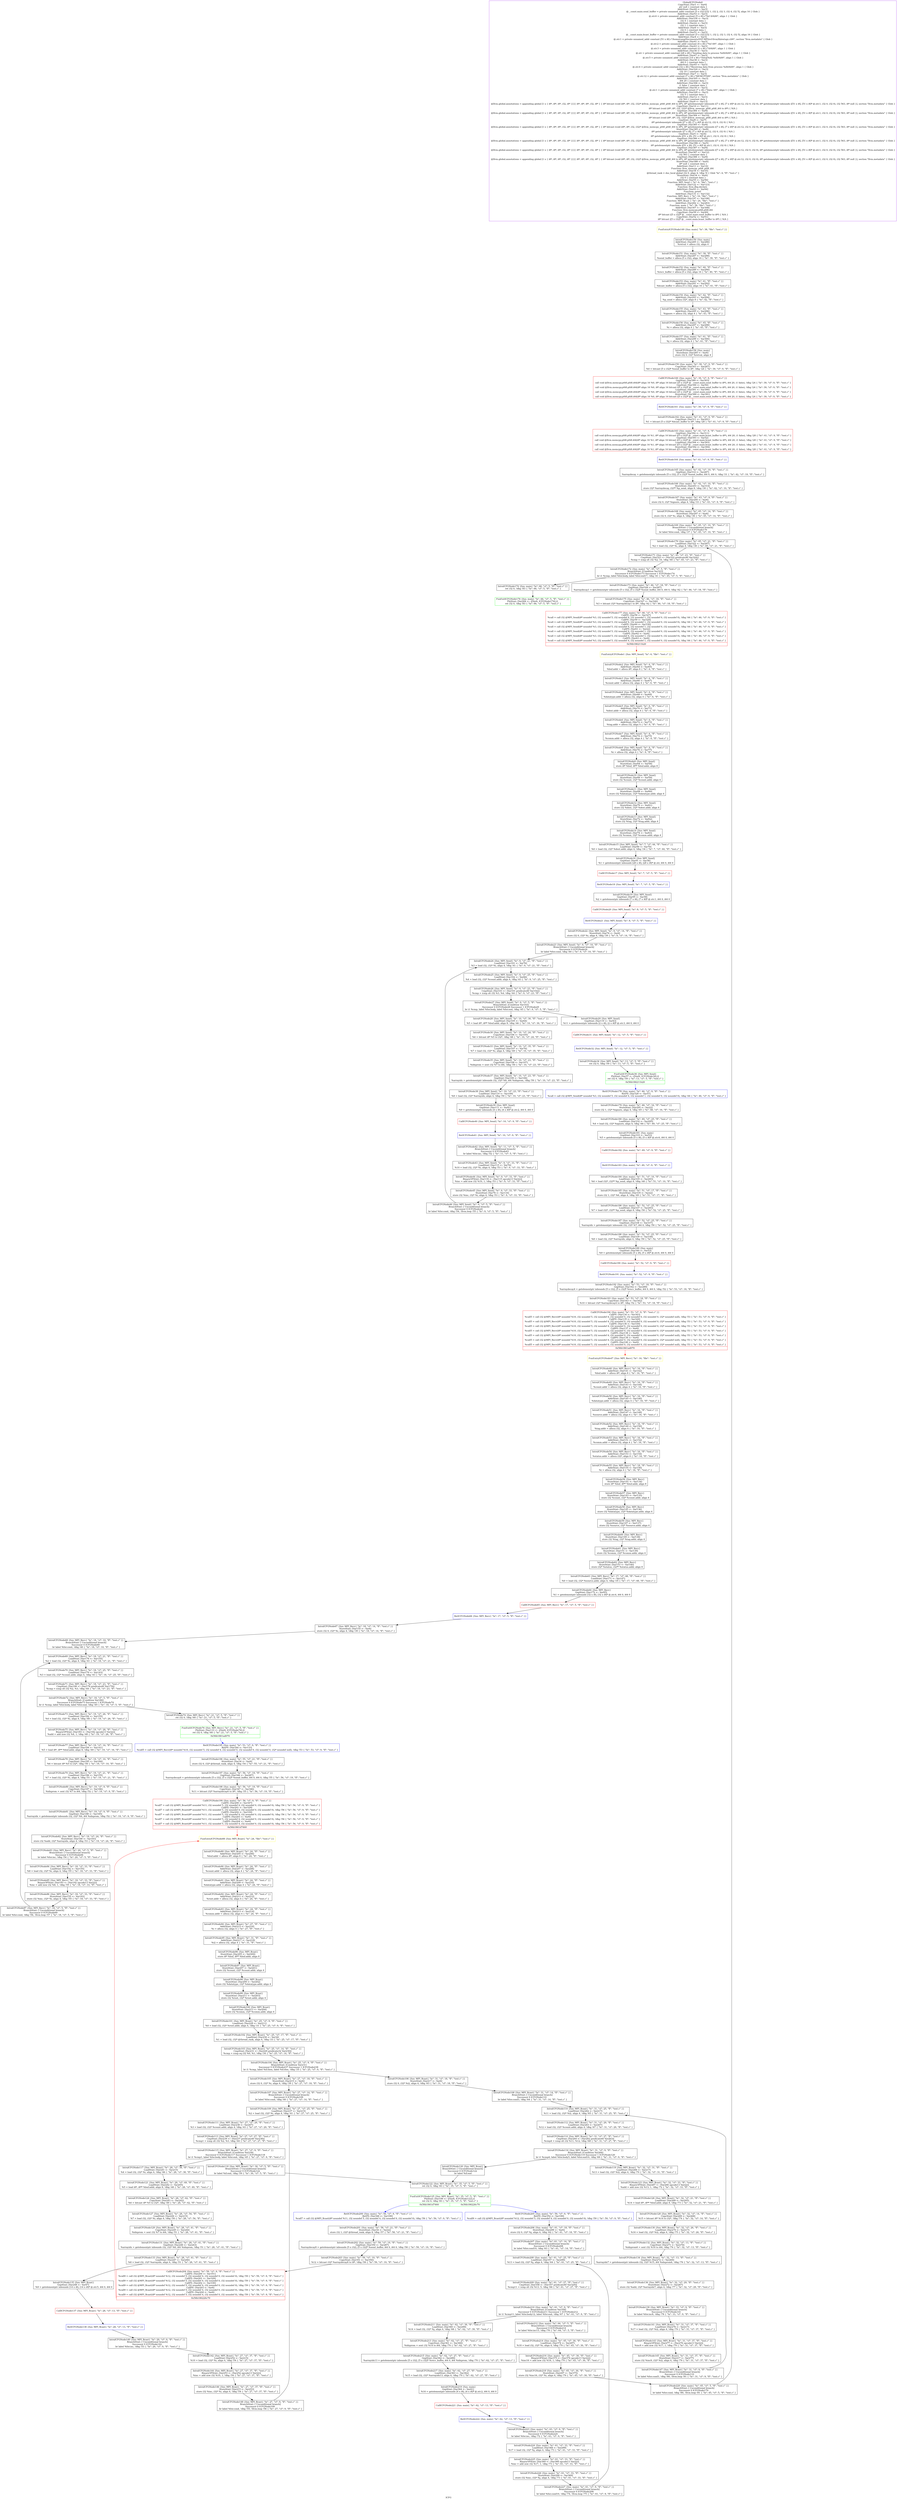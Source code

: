 digraph "ICFG" {
	label="ICFG";

	Node0x56b1861e3e40 [shape=record,color=purple,label="{GlobalICFGNode0\nCopyStmt: [Var1 \<-- Var0]  \n ptr null \{ constant data \}\nAddrStmt: [Var49 \<-- Var3]  \n @__const.main.send_buffer = private unnamed_addr constant [5 x i32] [i32 1, i32 2, i32 3, i32 4, i32 5], align 16 \{ Glob  \}\nAddrStmt: [Var53 \<-- Var3]  \n @.str.6 = private unnamed_addr constant [5 x i8] c\"%d \\0A\\00\", align 1 \{ Glob  \}\nAddrStmt: [Var330 \<-- Var3]  \n i32 4 \{ constant data \}\nAddrStmt: [Var22 \<-- Var3]  \n i32 1 \{ constant data \}\nAddrStmt: [Var6 \<-- Var3]  \n i32 0 \{ constant data \}\nAddrStmt: [Var51 \<-- Var3]  \n @__const.main.bcast_buffer = private unnamed_addr constant [5 x i32] [i32 1, i32 2, i32 3, i32 4, i32 5], align 16 \{ Glob  \}\nAddrStmt: [Var4 \<-- Var3]  \n @.str.1 = private unnamed_addr constant [51 x i8] c\"/home/cang/Documents/SVF-MPI/svf-llvm/lib/extapi.c\\00\", section \"llvm.metadata\" \{ Glob  \}\nAddrStmt: [Var41 \<-- Var3]  \n @.str.2 = private unnamed_addr constant [4 x i8] c\"%d \\00\", align 1 \{ Glob  \}\nAddrStmt: [Var43 \<-- Var3]  \n @.str.3 = private unnamed_addr constant [2 x i8] c\"\\0A\\00\", align 1 \{ Glob  \}\nAddrStmt: [Var36 \<-- Var3]  \n @.str = private unnamed_addr constant [28 x i8] c\"Sending data to process %d\\0A\\00\", align 1 \{ Glob  \}\nAddrStmt: [Var47 \<-- Var3]  \n @.str.5 = private unnamed_addr constant [14 x i8] c\"Data[%d]: %d\\0A\\00\", align 1 \{ Glob  \}\nAddrStmt: [Var38 \<-- Var3]  \n i64 0 \{ constant data \}\nAddrStmt: [Var45 \<-- Var3]  \n @.str.4 = private unnamed_addr constant [32 x i8] c\"Receiving data from process %d\\0A\\00\", align 1 \{ Glob  \}\nAddrStmt: [Var324 \<-- Var3]  \n i32 10 \{ constant data \}\nAddrStmt: [Var7 \<-- Var3]  \n @.str.12 = private unnamed_addr constant [7 x i8] c\"MEMCPY\\00\", section \"llvm.metadata\" \{ Glob  \}\nAddrStmt: [Var305 \<-- Var3]  \n i64 20 \{ constant data \}\nAddrStmt: [Var306 \<-- Var3]  \n i1 false \{ constant data \}\nAddrStmt: [Var39 \<-- Var3]  \n @.str.1 = private unnamed_addr constant [7 x i8] c\"Data: \\00\", align 1 \{ Glob  \}\nAddrStmt: [Var329 \<-- Var3]  \n i32 5 \{ constant data \}\nAddrStmt: [Var12 \<-- Var3]  \n i32 563 \{ constant data \}\nAddrStmt: [Var9 \<-- Var13]  \n @llvm.global.annotations = appending global [1 x \{ i8*, i8*, i8*, i32, i8* \}] [\{ i8*, i8*, i8*, i32, i8* \} \{ i8* bitcast (void (i8*, i8*, i32, i32)* @llvm_memcpy_p0i8_p0i8_i64 to i8*), i8* getelementptr inbounds ([7 x i8], [7 x i8]* @.str.12, i32 0, i32 0), i8* getelementptr inbounds ([51 x i8], [51 x i8]* @.str.1, i32 0, i32 0), i32 563, i8* null \}], section \"llvm.metadata\" \{ Glob  \}\nCopyStmt: [Var10 \<-- Var11]  \n i8* bitcast (void (i8*, i8*, i32, i32)* @llvm_memcpy_p0i8_p0i8_i64 to i8*) \{ N/A \}\nGepStmt: [Var384 \<-- Var9]  \n @llvm.global.annotations = appending global [1 x \{ i8*, i8*, i8*, i32, i8* \}] [\{ i8*, i8*, i8*, i32, i8* \} \{ i8* bitcast (void (i8*, i8*, i32, i32)* @llvm_memcpy_p0i8_p0i8_i64 to i8*), i8* getelementptr inbounds ([7 x i8], [7 x i8]* @.str.12, i32 0, i32 0), i8* getelementptr inbounds ([51 x i8], [51 x i8]* @.str.1, i32 0, i32 0), i32 563, i8* null \}], section \"llvm.metadata\" \{ Glob  \}\nStoreStmt: [Var384 \<-- Var10]  \n i8* bitcast (void (i8*, i8*, i32, i32)* @llvm_memcpy_p0i8_p0i8_i64 to i8*) \{ N/A \}\nGepStmt: [Var8 \<-- Var7]  \n i8* getelementptr inbounds ([7 x i8], [7 x i8]* @.str.12, i32 0, i32 0) \{ N/A \}\nGepStmt: [Var385 \<-- Var9]  \n @llvm.global.annotations = appending global [1 x \{ i8*, i8*, i8*, i32, i8* \}] [\{ i8*, i8*, i8*, i32, i8* \} \{ i8* bitcast (void (i8*, i8*, i32, i32)* @llvm_memcpy_p0i8_p0i8_i64 to i8*), i8* getelementptr inbounds ([7 x i8], [7 x i8]* @.str.12, i32 0, i32 0), i8* getelementptr inbounds ([51 x i8], [51 x i8]* @.str.1, i32 0, i32 0), i32 563, i8* null \}], section \"llvm.metadata\" \{ Glob  \}\nStoreStmt: [Var385 \<-- Var8]  \n i8* getelementptr inbounds ([7 x i8], [7 x i8]* @.str.12, i32 0, i32 0) \{ N/A \}\nGepStmt: [Var5 \<-- Var4]  \n i8* getelementptr inbounds ([51 x i8], [51 x i8]* @.str.1, i32 0, i32 0) \{ N/A \}\nGepStmt: [Var386 \<-- Var9]  \n @llvm.global.annotations = appending global [1 x \{ i8*, i8*, i8*, i32, i8* \}] [\{ i8*, i8*, i8*, i32, i8* \} \{ i8* bitcast (void (i8*, i8*, i32, i32)* @llvm_memcpy_p0i8_p0i8_i64 to i8*), i8* getelementptr inbounds ([7 x i8], [7 x i8]* @.str.12, i32 0, i32 0), i8* getelementptr inbounds ([51 x i8], [51 x i8]* @.str.1, i32 0, i32 0), i32 563, i8* null \}], section \"llvm.metadata\" \{ Glob  \}\nStoreStmt: [Var386 \<-- Var5]  \n i8* getelementptr inbounds ([51 x i8], [51 x i8]* @.str.1, i32 0, i32 0) \{ N/A \}\nGepStmt: [Var387 \<-- Var9]  \n @llvm.global.annotations = appending global [1 x \{ i8*, i8*, i8*, i32, i8* \}] [\{ i8*, i8*, i8*, i32, i8* \} \{ i8* bitcast (void (i8*, i8*, i32, i32)* @llvm_memcpy_p0i8_p0i8_i64 to i8*), i8* getelementptr inbounds ([7 x i8], [7 x i8]* @.str.12, i32 0, i32 0), i8* getelementptr inbounds ([51 x i8], [51 x i8]* @.str.1, i32 0, i32 0), i32 563, i8* null \}], section \"llvm.metadata\" \{ Glob  \}\nStoreStmt: [Var387 \<-- Var12]  \n i32 563 \{ constant data \}\nGepStmt: [Var388 \<-- Var9]  \n @llvm.global.annotations = appending global [1 x \{ i8*, i8*, i8*, i32, i8* \}] [\{ i8*, i8*, i8*, i32, i8* \} \{ i8* bitcast (void (i8*, i8*, i32, i32)* @llvm_memcpy_p0i8_p0i8_i64 to i8*), i8* getelementptr inbounds ([7 x i8], [7 x i8]* @.str.12, i32 0, i32 0), i8* getelementptr inbounds ([51 x i8], [51 x i8]* @.str.1, i32 0, i32 0), i32 563, i8* null \}], section \"llvm.metadata\" \{ Glob  \}\nStoreStmt: [Var388 \<-- Var0]  \n i8* null \{ constant data \}\nAddrStmt: [Var11 \<-- Var14]  \nFunction: llvm_memcpy_p0i8_p0i8_i64 \nAddrStmt: [Var34 \<-- Var35]  \n @thread_rank = dso_local global i32 0, align 4, !dbg !0 \{ Glob \"ln\": 4, \"fl\": \"test.c\" \}\nStoreStmt: [Var34 \<-- Var6]  \n i32 0 \{ constant data \}\nAddrStmt: [Var55 \<-- Var56]  \nFunction: MPI_Send \{ \"ln\": 6, \"file\": \"test.c\" \}\nAddrStmt: [Var122 \<-- Var123]  \nFunction: llvm.dbg.declare \nAddrStmt: [Var93 \<-- Var94]  \nFunction: printf \nAddrStmt: [Var131 \<-- Var132]  \nFunction: MPI_Recv \{ \"ln\": 16, \"file\": \"test.c\" \}\nAddrStmt: [Var197 \<-- Var198]  \nFunction: MPI_Bcast \{ \"ln\": 24, \"file\": \"test.c\" \}\nAddrStmt: [Var282 \<-- Var283]  \nFunction: main \{ \"ln\": 38, \"file\": \"test.c\" \}\nAddrStmt: [Var307 \<-- Var308]  \nFunction: llvm.memcpy.p0i8.p0i8.i64 \nCopyStmt: [Var50 \<-- Var49]  \n i8* bitcast ([5 x i32]* @__const.main.send_buffer to i8*) \{ N/A \}\nCopyStmt: [Var52 \<-- Var51]  \n i8* bitcast ([5 x i32]* @__const.main.bcast_buffer to i8*) \{ N/A \}}"];
	Node0x56b1861e3e40 -> Node0x56b1861eb760[style=solid];
	Node0x56b1862502f0 [shape=record,color=yellow,label="{FunEntryICFGNode1 \{fun: MPI_Send\{ \"ln\": 6, \"file\": \"test.c\" \}\}}"];
	Node0x56b1862502f0 -> Node0x56b18620d510[style=solid];
	Node0x56b18620d510 [shape=record,color=black,label="{IntraICFGNode2 \{fun: MPI_Send\{ \"ln\": 6, \"fl\": \"test.c\" \}\}\nAddrStmt: [Var64 \<-- Var65]  \n   %buf.addr = alloca i8*, align 8 \{ \"ln\": 6, \"fl\": \"test.c\" \}}"];
	Node0x56b18620d510 -> Node0x56b186232ab0[style=solid];
	Node0x56b186232ab0 [shape=record,color=black,label="{IntraICFGNode3 \{fun: MPI_Send\{ \"ln\": 6, \"fl\": \"test.c\" \}\}\nAddrStmt: [Var66 \<-- Var67]  \n   %count.addr = alloca i32, align 4 \{ \"ln\": 6, \"fl\": \"test.c\" \}}"];
	Node0x56b186232ab0 -> Node0x56b1861ddf70[style=solid];
	Node0x56b1861ddf70 [shape=record,color=black,label="{IntraICFGNode4 \{fun: MPI_Send\{ \"ln\": 6, \"fl\": \"test.c\" \}\}\nAddrStmt: [Var68 \<-- Var69]  \n   %datatype.addr = alloca i32, align 4 \{ \"ln\": 6, \"fl\": \"test.c\" \}}"];
	Node0x56b1861ddf70 -> Node0x56b1861de1c0[style=solid];
	Node0x56b1861de1c0 [shape=record,color=black,label="{IntraICFGNode5 \{fun: MPI_Send\{ \"ln\": 6, \"fl\": \"test.c\" \}\}\nAddrStmt: [Var70 \<-- Var71]  \n   %dest.addr = alloca i32, align 4 \{ \"ln\": 6, \"fl\": \"test.c\" \}}"];
	Node0x56b1861de1c0 -> Node0x56b1861dfb30[style=solid];
	Node0x56b1861dfb30 [shape=record,color=black,label="{IntraICFGNode6 \{fun: MPI_Send\{ \"ln\": 6, \"fl\": \"test.c\" \}\}\nAddrStmt: [Var72 \<-- Var73]  \n   %tag.addr = alloca i32, align 4 \{ \"ln\": 6, \"fl\": \"test.c\" \}}"];
	Node0x56b1861dfb30 -> Node0x56b1861dfdc0[style=solid];
	Node0x56b1861dfdc0 [shape=record,color=black,label="{IntraICFGNode7 \{fun: MPI_Send\{ \"ln\": 6, \"fl\": \"test.c\" \}\}\nAddrStmt: [Var74 \<-- Var75]  \n   %comm.addr = alloca i32, align 4 \{ \"ln\": 6, \"fl\": \"test.c\" \}}"];
	Node0x56b1861dfdc0 -> Node0x56b1861db200[style=solid];
	Node0x56b1861db200 [shape=record,color=black,label="{IntraICFGNode8 \{fun: MPI_Send\{ \"ln\": 9, \"fl\": \"test.c\" \}\}\nAddrStmt: [Var76 \<-- Var77]  \n   %i = alloca i32, align 4 \{ \"ln\": 9, \"fl\": \"test.c\" \}}"];
	Node0x56b1861db200 -> Node0x56b1861db470[style=solid];
	Node0x56b1861db470 [shape=record,color=black,label="{IntraICFGNode9 \{fun: MPI_Send\}\nStoreStmt: [Var64 \<-- Var58]  \n   store i8* %buf, i8** %buf.addr, align 8 }"];
	Node0x56b1861db470 -> Node0x56b1861df500[style=solid];
	Node0x56b1861df500 [shape=record,color=black,label="{IntraICFGNode10 \{fun: MPI_Send\}\nStoreStmt: [Var66 \<-- Var59]  \n   store i32 %count, i32* %count.addr, align 4 }"];
	Node0x56b1861df500 -> Node0x56b1861df790[style=solid];
	Node0x56b1861df790 [shape=record,color=black,label="{IntraICFGNode11 \{fun: MPI_Send\}\nStoreStmt: [Var68 \<-- Var60]  \n   store i32 %datatype, i32* %datatype.addr, align 4 }"];
	Node0x56b1861df790 -> Node0x56b1861da8e0[style=solid];
	Node0x56b1861da8e0 [shape=record,color=black,label="{IntraICFGNode12 \{fun: MPI_Send\}\nStoreStmt: [Var70 \<-- Var61]  \n   store i32 %dest, i32* %dest.addr, align 4 }"];
	Node0x56b1861da8e0 -> Node0x56b1861dab30[style=solid];
	Node0x56b1861dab30 [shape=record,color=black,label="{IntraICFGNode13 \{fun: MPI_Send\}\nStoreStmt: [Var72 \<-- Var62]  \n   store i32 %tag, i32* %tag.addr, align 4 }"];
	Node0x56b1861dab30 -> Node0x56b1861f4740[style=solid];
	Node0x56b1861f4740 [shape=record,color=black,label="{IntraICFGNode14 \{fun: MPI_Send\}\nStoreStmt: [Var74 \<-- Var63]  \n   store i32 %comm, i32* %comm.addr, align 4 }"];
	Node0x56b1861f4740 -> Node0x56b1861f4990[style=solid];
	Node0x56b1861f4990 [shape=record,color=black,label="{IntraICFGNode15 \{fun: MPI_Send\{ \"ln\": 7, \"cl\": 44, \"fl\": \"test.c\" \}\}\nLoadStmt: [Var90 \<-- Var70]  \n   %0 = load i32, i32* %dest.addr, align 4, !dbg !34 \{ \"ln\": 7, \"cl\": 44, \"fl\": \"test.c\" \}}"];
	Node0x56b1861f4990 -> Node0x56b186227890[style=solid];
	Node0x56b186227890 [shape=record,color=black,label="{IntraICFGNode16 \{fun: MPI_Send\}\nGepStmt: [Var91 \<-- Var36]  \n   %1 = getelementptr inbounds [28 x i8], [28 x i8]* @.str, i64 0, i64 0 }"];
	Node0x56b186227890 -> Node0x56b186247990[style=solid];
	Node0x56b186247990 [shape=record,color=red,label="{CallICFGNode17 \{fun: MPI_Send\{ \"ln\": 7, \"cl\": 5, \"fl\": \"test.c\" \}\}}"];
	Node0x56b186247990 -> Node0x56b186227be0[style=solid];
	Node0x56b186227be0 [shape=record,color=blue,label="{RetICFGNode18 \{fun: MPI_Send\{ \"ln\": 7, \"cl\": 5, \"fl\": \"test.c\" \}\}}"];
	Node0x56b186227be0 -> Node0x56b186227270[style=solid];
	Node0x56b186227270 [shape=record,color=black,label="{IntraICFGNode19 \{fun: MPI_Send\}\nGepStmt: [Var95 \<-- Var39]  \n   %2 = getelementptr inbounds [7 x i8], [7 x i8]* @.str.1, i64 0, i64 0 }"];
	Node0x56b186227270 -> Node0x56b186226530[style=solid];
	Node0x56b186226530 [shape=record,color=red,label="{CallICFGNode20 \{fun: MPI_Send\{ \"ln\": 8, \"cl\": 5, \"fl\": \"test.c\" \}\}}"];
	Node0x56b186226530 -> Node0x56b186227590[style=solid];
	Node0x56b186227590 [shape=record,color=blue,label="{RetICFGNode21 \{fun: MPI_Send\{ \"ln\": 8, \"cl\": 5, \"fl\": \"test.c\" \}\}}"];
	Node0x56b186227590 -> Node0x56b1861ecbf0[style=solid];
	Node0x56b1861ecbf0 [shape=record,color=black,label="{IntraICFGNode22 \{fun: MPI_Send\{ \"ln\": 9, \"cl\": 14, \"fl\": \"test.c\" \}\}\nStoreStmt: [Var76 \<-- Var6]  \n   store i32 0, i32* %i, align 4, !dbg !39 \{ \"ln\": 9, \"cl\": 14, \"fl\": \"test.c\" \}}"];
	Node0x56b1861ecbf0 -> Node0x56b1861ece80[style=solid];
	Node0x56b1861ece80 [shape=record,color=black,label="{IntraICFGNode23 \{fun: MPI_Send\{ \"ln\": 9, \"cl\": 10, \"fl\": \"test.c\" \}\}\nBranchStmt: [ Unconditional branch]\nSuccessor 0 ICFGNode24   \n   br label %for.cond, !dbg !40 \{ \"ln\": 9, \"cl\": 10, \"fl\": \"test.c\" \}}"];
	Node0x56b1861ece80 -> Node0x56b1861e22f0[style=solid];
	Node0x56b1861e22f0 [shape=record,color=black,label="{IntraICFGNode24 \{fun: MPI_Send\{ \"ln\": 9, \"cl\": 21, \"fl\": \"test.c\" \}\}\nLoadStmt: [Var101 \<-- Var76]  \n   %3 = load i32, i32* %i, align 4, !dbg !41 \{ \"ln\": 9, \"cl\": 21, \"fl\": \"test.c\" \}}"];
	Node0x56b1861e22f0 -> Node0x56b1861e2580[style=solid];
	Node0x56b1861e2580 [shape=record,color=black,label="{IntraICFGNode25 \{fun: MPI_Send\{ \"ln\": 9, \"cl\": 25, \"fl\": \"test.c\" \}\}\nLoadStmt: [Var102 \<-- Var66]  \n   %4 = load i32, i32* %count.addr, align 4, !dbg !43 \{ \"ln\": 9, \"cl\": 25, \"fl\": \"test.c\" \}}"];
	Node0x56b1861e2580 -> Node0x56b186241480[style=solid];
	Node0x56b186241480 [shape=record,color=black,label="{IntraICFGNode26 \{fun: MPI_Send\{ \"ln\": 9, \"cl\": 23, \"fl\": \"test.c\" \}\}\nCmpStmt: [Var103 \<-- (Var101 predicate40 Var102)]  \n   %cmp = icmp slt i32 %3, %4, !dbg !44 \{ \"ln\": 9, \"cl\": 23, \"fl\": \"test.c\" \}}"];
	Node0x56b186241480 -> Node0x56b186241710[style=solid];
	Node0x56b186241710 [shape=record,color=black,label="{IntraICFGNode27 \{fun: MPI_Send\{ \"ln\": 9, \"cl\": 5, \"fl\": \"test.c\" \}\}\nBranchStmt: [Condition Var103]\nSuccessor 0 ICFGNode28   Successor 1 ICFGNode29   \n   br i1 %cmp, label %for.body, label %for.end, !dbg !45 \{ \"ln\": 9, \"cl\": 5, \"fl\": \"test.c\" \}}"];
	Node0x56b186241710 -> Node0x56b18624e0a0[style=solid];
	Node0x56b186241710 -> Node0x56b18624e310[style=solid];
	Node0x56b18624e0a0 [shape=record,color=black,label="{IntraICFGNode28 \{fun: MPI_Send\{ \"ln\": 10, \"cl\": 30, \"fl\": \"test.c\" \}\}\nLoadStmt: [Var105 \<-- Var64]  \n   %5 = load i8*, i8** %buf.addr, align 8, !dbg !46 \{ \"ln\": 10, \"cl\": 30, \"fl\": \"test.c\" \}}"];
	Node0x56b18624e0a0 -> Node0x56b18624e450[style=solid];
	Node0x56b18624e310 [shape=record,color=black,label="{IntraICFGNode29 \{fun: MPI_Send\}\nGepStmt: [Var119 \<-- Var43]  \n   %11 = getelementptr inbounds [2 x i8], [2 x i8]* @.str.3, i64 0, i64 0 }"];
	Node0x56b18624e310 -> Node0x56b1861f8d10[style=solid];
	Node0x56b18624e450 [shape=record,color=black,label="{IntraICFGNode30 \{fun: MPI_Send\{ \"ln\": 10, \"cl\": 24, \"fl\": \"test.c\" \}\}\nCopyStmt: [Var106 \<-- Var105]  \n   %6 = bitcast i8* %5 to i32*, !dbg !48 \{ \"ln\": 10, \"cl\": 24, \"fl\": \"test.c\" \}}"];
	Node0x56b18624e450 -> Node0x56b1862519d0[style=solid];
	Node0x56b1861f8d10 [shape=record,color=red,label="{CallICFGNode31 \{fun: MPI_Send\{ \"ln\": 12, \"cl\": 5, \"fl\": \"test.c\" \}\}}"];
	Node0x56b1861f8d10 -> Node0x56b18623da20[style=solid];
	Node0x56b18623da20 [shape=record,color=blue,label="{RetICFGNode32 \{fun: MPI_Send\{ \"ln\": 12, \"cl\": 5, \"fl\": \"test.c\" \}\}}"];
	Node0x56b18623da20 -> Node0x56b186251c60[style=solid];
	Node0x56b1862519d0 [shape=record,color=black,label="{IntraICFGNode33 \{fun: MPI_Send\{ \"ln\": 10, \"cl\": 35, \"fl\": \"test.c\" \}\}\nLoadStmt: [Var107 \<-- Var76]  \n   %7 = load i32, i32* %i, align 4, !dbg !49 \{ \"ln\": 10, \"cl\": 35, \"fl\": \"test.c\" \}}"];
	Node0x56b1862519d0 -> Node0x56b186211470[style=solid];
	Node0x56b186251c60 [shape=record,color=black,label="{IntraICFGNode34 \{fun: MPI_Send\{ \"ln\": 13, \"cl\": 5, \"fl\": \"test.c\" \}\}\n   ret i32 0, !dbg !59 \{ \"ln\": 13, \"cl\": 5, \"fl\": \"test.c\" \}}"];
	Node0x56b186251c60 -> Node0x56b1862118e0[style=solid];
	Node0x56b186211470 [shape=record,color=black,label="{IntraICFGNode35 \{fun: MPI_Send\{ \"ln\": 10, \"cl\": 23, \"fl\": \"test.c\" \}\}\nCopyStmt: [Var108 \<-- Var107]  \n   %idxprom = sext i32 %7 to i64, !dbg !50 \{ \"ln\": 10, \"cl\": 23, \"fl\": \"test.c\" \}}"];
	Node0x56b186211470 -> Node0x56b1862489d0[style=solid];
	Node0x56b1862118e0 [shape=record,color=green,label="{FunExitICFGNode36 \{fun: MPI_Send\}\nPhiStmt: [Var57 \<-- ([Var6, ICFGNode34],)]  \n   ret i32 0, !dbg !59 \{ \"ln\": 13, \"cl\": 5, \"fl\": \"test.c\" \}|{<s0>0x56b186211b20}}"];
	Node0x56b1862118e0:s0 -> Node0x56b1861e5d40[style=solid,color=blue];
	Node0x56b1862489d0 [shape=record,color=black,label="{IntraICFGNode37 \{fun: MPI_Send\{ \"ln\": 10, \"cl\": 23, \"fl\": \"test.c\" \}\}\nGepStmt: [Var109 \<-- Var106]  \n   %arrayidx = getelementptr inbounds i32, i32* %6, i64 %idxprom, !dbg !50 \{ \"ln\": 10, \"cl\": 23, \"fl\": \"test.c\" \}}"];
	Node0x56b1862489d0 -> Node0x56b186248c60[style=solid];
	Node0x56b186248c60 [shape=record,color=black,label="{IntraICFGNode38 \{fun: MPI_Send\{ \"ln\": 10, \"cl\": 23, \"fl\": \"test.c\" \}\}\nLoadStmt: [Var110 \<-- Var109]  \n   %8 = load i32, i32* %arrayidx, align 4, !dbg !50 \{ \"ln\": 10, \"cl\": 23, \"fl\": \"test.c\" \}}"];
	Node0x56b186248c60 -> Node0x56b1861f1f80[style=solid];
	Node0x56b1861f1f80 [shape=record,color=black,label="{IntraICFGNode39 \{fun: MPI_Send\}\nGepStmt: [Var111 \<-- Var41]  \n   %9 = getelementptr inbounds [4 x i8], [4 x i8]* @.str.2, i64 0, i64 0 }"];
	Node0x56b1861f1f80 -> Node0x56b1861a8c40[style=solid];
	Node0x56b1861a8c40 [shape=record,color=red,label="{CallICFGNode40 \{fun: MPI_Send\{ \"ln\": 10, \"cl\": 9, \"fl\": \"test.c\" \}\}}"];
	Node0x56b1861a8c40 -> Node0x56b18621e5a0[style=solid];
	Node0x56b18621e5a0 [shape=record,color=blue,label="{RetICFGNode41 \{fun: MPI_Send\{ \"ln\": 10, \"cl\": 9, \"fl\": \"test.c\" \}\}}"];
	Node0x56b18621e5a0 -> Node0x56b18621e8e0[style=solid];
	Node0x56b18621e8e0 [shape=record,color=black,label="{IntraICFGNode42 \{fun: MPI_Send\{ \"ln\": 11, \"cl\": 5, \"fl\": \"test.c\" \}\}\nBranchStmt: [ Unconditional branch]\nSuccessor 0 ICFGNode43   \n   br label %for.inc, !dbg !52 \{ \"ln\": 11, \"cl\": 5, \"fl\": \"test.c\" \}}"];
	Node0x56b18621e8e0 -> Node0x56b18623ba90[style=solid];
	Node0x56b18623ba90 [shape=record,color=black,label="{IntraICFGNode43 \{fun: MPI_Send\{ \"ln\": 9, \"cl\": 33, \"fl\": \"test.c\" \}\}\nLoadStmt: [Var115 \<-- Var76]  \n   %10 = load i32, i32* %i, align 4, !dbg !53 \{ \"ln\": 9, \"cl\": 33, \"fl\": \"test.c\" \}}"];
	Node0x56b18623ba90 -> Node0x56b18623bd20[style=solid];
	Node0x56b18623bd20 [shape=record,color=black,label="{IntraICFGNode44 \{fun: MPI_Send\{ \"ln\": 9, \"cl\": 33, \"fl\": \"test.c\" \}\}\nBinaryOPStmt: [Var116 \<-- (Var115 opcode13 Var22)]  \n   %inc = add nsw i32 %10, 1, !dbg !53 \{ \"ln\": 9, \"cl\": 33, \"fl\": \"test.c\" \}}"];
	Node0x56b18623bd20 -> Node0x56b186251440[style=solid];
	Node0x56b186251440 [shape=record,color=black,label="{IntraICFGNode45 \{fun: MPI_Send\{ \"ln\": 9, \"cl\": 33, \"fl\": \"test.c\" \}\}\nStoreStmt: [Var76 \<-- Var116]  \n   store i32 %inc, i32* %i, align 4, !dbg !53 \{ \"ln\": 9, \"cl\": 33, \"fl\": \"test.c\" \}}"];
	Node0x56b186251440 -> Node0x56b1862516d0[style=solid];
	Node0x56b1862516d0 [shape=record,color=black,label="{IntraICFGNode46 \{fun: MPI_Send\{ \"ln\": 9, \"cl\": 5, \"fl\": \"test.c\" \}\}\nBranchStmt: [ Unconditional branch]\nSuccessor 0 ICFGNode24   \n   br label %for.cond, !dbg !54, !llvm.loop !55 \{ \"ln\": 9, \"cl\": 5, \"fl\": \"test.c\" \}}"];
	Node0x56b1862516d0 -> Node0x56b1861e22f0[style=solid];
	Node0x56b18620a960 [shape=record,color=yellow,label="{FunEntryICFGNode47 \{fun: MPI_Recv\{ \"ln\": 16, \"file\": \"test.c\" \}\}}"];
	Node0x56b18620a960 -> Node0x56b18620ab20[style=solid];
	Node0x56b18620ab20 [shape=record,color=black,label="{IntraICFGNode48 \{fun: MPI_Recv\{ \"ln\": 16, \"fl\": \"test.c\" \}\}\nAddrStmt: [Var141 \<-- Var142]  \n   %buf.addr = alloca i8*, align 8 \{ \"ln\": 16, \"fl\": \"test.c\" \}}"];
	Node0x56b18620ab20 -> Node0x56b18620eae0[style=solid];
	Node0x56b18620eae0 [shape=record,color=black,label="{IntraICFGNode49 \{fun: MPI_Recv\{ \"ln\": 16, \"fl\": \"test.c\" \}\}\nAddrStmt: [Var143 \<-- Var144]  \n   %count.addr = alloca i32, align 4 \{ \"ln\": 16, \"fl\": \"test.c\" \}}"];
	Node0x56b18620eae0 -> Node0x56b18620ed30[style=solid];
	Node0x56b18620ed30 [shape=record,color=black,label="{IntraICFGNode50 \{fun: MPI_Recv\{ \"ln\": 16, \"fl\": \"test.c\" \}\}\nAddrStmt: [Var145 \<-- Var146]  \n   %datatype.addr = alloca i32, align 4 \{ \"ln\": 16, \"fl\": \"test.c\" \}}"];
	Node0x56b18620ed30 -> Node0x56b18620ef80[style=solid];
	Node0x56b18620ef80 [shape=record,color=black,label="{IntraICFGNode51 \{fun: MPI_Recv\{ \"ln\": 16, \"fl\": \"test.c\" \}\}\nAddrStmt: [Var147 \<-- Var148]  \n   %source.addr = alloca i32, align 4 \{ \"ln\": 16, \"fl\": \"test.c\" \}}"];
	Node0x56b18620ef80 -> Node0x56b1862402b0[style=solid];
	Node0x56b1862402b0 [shape=record,color=black,label="{IntraICFGNode52 \{fun: MPI_Recv\{ \"ln\": 16, \"fl\": \"test.c\" \}\}\nAddrStmt: [Var149 \<-- Var150]  \n   %tag.addr = alloca i32, align 4 \{ \"ln\": 16, \"fl\": \"test.c\" \}}"];
	Node0x56b1862402b0 -> Node0x56b186240500[style=solid];
	Node0x56b186240500 [shape=record,color=black,label="{IntraICFGNode53 \{fun: MPI_Recv\{ \"ln\": 16, \"fl\": \"test.c\" \}\}\nAddrStmt: [Var151 \<-- Var152]  \n   %comm.addr = alloca i32, align 4 \{ \"ln\": 16, \"fl\": \"test.c\" \}}"];
	Node0x56b186240500 -> Node0x56b186221c20[style=solid];
	Node0x56b186221c20 [shape=record,color=black,label="{IntraICFGNode54 \{fun: MPI_Recv\{ \"ln\": 16, \"fl\": \"test.c\" \}\}\nAddrStmt: [Var153 \<-- Var154]  \n   %status.addr = alloca i32*, align 8 \{ \"ln\": 16, \"fl\": \"test.c\" \}}"];
	Node0x56b186221c20 -> Node0x56b186221e70[style=solid];
	Node0x56b186221e70 [shape=record,color=black,label="{IntraICFGNode55 \{fun: MPI_Recv\{ \"ln\": 18, \"fl\": \"test.c\" \}\}\nAddrStmt: [Var155 \<-- Var156]  \n   %i = alloca i32, align 4 \{ \"ln\": 18, \"fl\": \"test.c\" \}}"];
	Node0x56b186221e70 -> Node0x56b1862220c0[style=solid];
	Node0x56b1862220c0 [shape=record,color=black,label="{IntraICFGNode56 \{fun: MPI_Recv\}\nStoreStmt: [Var141 \<-- Var134]  \n   store i8* %buf, i8** %buf.addr, align 8 }"];
	Node0x56b1862220c0 -> Node0x56b186208b50[style=solid];
	Node0x56b186208b50 [shape=record,color=black,label="{IntraICFGNode57 \{fun: MPI_Recv\}\nStoreStmt: [Var143 \<-- Var135]  \n   store i32 %count, i32* %count.addr, align 4 }"];
	Node0x56b186208b50 -> Node0x56b186208da0[style=solid];
	Node0x56b186208da0 [shape=record,color=black,label="{IntraICFGNode58 \{fun: MPI_Recv\}\nStoreStmt: [Var145 \<-- Var136]  \n   store i32 %datatype, i32* %datatype.addr, align 4 }"];
	Node0x56b186208da0 -> Node0x56b186224fa0[style=solid];
	Node0x56b186224fa0 [shape=record,color=black,label="{IntraICFGNode59 \{fun: MPI_Recv\}\nStoreStmt: [Var147 \<-- Var137]  \n   store i32 %source, i32* %source.addr, align 4 }"];
	Node0x56b186224fa0 -> Node0x56b186223ef0[style=solid];
	Node0x56b186223ef0 [shape=record,color=black,label="{IntraICFGNode60 \{fun: MPI_Recv\}\nStoreStmt: [Var149 \<-- Var138]  \n   store i32 %tag, i32* %tag.addr, align 4 }"];
	Node0x56b186223ef0 -> Node0x56b186224140[style=solid];
	Node0x56b186224140 [shape=record,color=black,label="{IntraICFGNode61 \{fun: MPI_Recv\}\nStoreStmt: [Var151 \<-- Var139]  \n   store i32 %comm, i32* %comm.addr, align 4 }"];
	Node0x56b186224140 -> Node0x56b186224390[style=solid];
	Node0x56b186224390 [shape=record,color=black,label="{IntraICFGNode62 \{fun: MPI_Recv\}\nStoreStmt: [Var153 \<-- Var140]  \n   store i32* %status, i32** %status.addr, align 8 }"];
	Node0x56b186224390 -> Node0x56b186222c90[style=solid];
	Node0x56b186222c90 [shape=record,color=black,label="{IntraICFGNode63 \{fun: MPI_Recv\{ \"ln\": 17, \"cl\": 48, \"fl\": \"test.c\" \}\}\nLoadStmt: [Var171 \<-- Var147]  \n   %0 = load i32, i32* %source.addr, align 4, !dbg !35 \{ \"ln\": 17, \"cl\": 48, \"fl\": \"test.c\" \}}"];
	Node0x56b186222c90 -> Node0x56b186222ee0[style=solid];
	Node0x56b186222ee0 [shape=record,color=black,label="{IntraICFGNode64 \{fun: MPI_Recv\}\nGepStmt: [Var172 \<-- Var45]  \n   %1 = getelementptr inbounds [32 x i8], [32 x i8]* @.str.4, i64 0, i64 0 }"];
	Node0x56b186222ee0 -> Node0x56b186220d40[style=solid];
	Node0x56b186220d40 [shape=record,color=red,label="{CallICFGNode65 \{fun: MPI_Recv\{ \"ln\": 17, \"cl\": 5, \"fl\": \"test.c\" \}\}}"];
	Node0x56b186220d40 -> Node0x56b186208340[style=solid];
	Node0x56b186208340 [shape=record,color=blue,label="{RetICFGNode66 \{fun: MPI_Recv\{ \"ln\": 17, \"cl\": 5, \"fl\": \"test.c\" \}\}}"];
	Node0x56b186208340 -> Node0x56b186208640[style=solid];
	Node0x56b186208640 [shape=record,color=black,label="{IntraICFGNode67 \{fun: MPI_Recv\{ \"ln\": 18, \"cl\": 14, \"fl\": \"test.c\" \}\}\nStoreStmt: [Var155 \<-- Var6]  \n   store i32 0, i32* %i, align 4, !dbg !39 \{ \"ln\": 18, \"cl\": 14, \"fl\": \"test.c\" \}}"];
	Node0x56b186208640 -> Node0x56b186206690[style=solid];
	Node0x56b186206690 [shape=record,color=black,label="{IntraICFGNode68 \{fun: MPI_Recv\{ \"ln\": 18, \"cl\": 10, \"fl\": \"test.c\" \}\}\nBranchStmt: [ Unconditional branch]\nSuccessor 0 ICFGNode69   \n   br label %for.cond, !dbg !40 \{ \"ln\": 18, \"cl\": 10, \"fl\": \"test.c\" \}}"];
	Node0x56b186206690 -> Node0x56b186206900[style=solid];
	Node0x56b186206900 [shape=record,color=black,label="{IntraICFGNode69 \{fun: MPI_Recv\{ \"ln\": 18, \"cl\": 21, \"fl\": \"test.c\" \}\}\nLoadStmt: [Var178 \<-- Var155]  \n   %2 = load i32, i32* %i, align 4, !dbg !41 \{ \"ln\": 18, \"cl\": 21, \"fl\": \"test.c\" \}}"];
	Node0x56b186206900 -> Node0x56b186206b90[style=solid];
	Node0x56b186206b90 [shape=record,color=black,label="{IntraICFGNode70 \{fun: MPI_Recv\{ \"ln\": 18, \"cl\": 25, \"fl\": \"test.c\" \}\}\nLoadStmt: [Var179 \<-- Var143]  \n   %3 = load i32, i32* %count.addr, align 4, !dbg !43 \{ \"ln\": 18, \"cl\": 25, \"fl\": \"test.c\" \}}"];
	Node0x56b186206b90 -> Node0x56b18623a640[style=solid];
	Node0x56b18623a640 [shape=record,color=black,label="{IntraICFGNode71 \{fun: MPI_Recv\{ \"ln\": 18, \"cl\": 23, \"fl\": \"test.c\" \}\}\nCmpStmt: [Var180 \<-- (Var178 predicate40 Var179)]  \n   %cmp = icmp slt i32 %2, %3, !dbg !44 \{ \"ln\": 18, \"cl\": 23, \"fl\": \"test.c\" \}}"];
	Node0x56b18623a640 -> Node0x56b18623a8d0[style=solid];
	Node0x56b18623a8d0 [shape=record,color=black,label="{IntraICFGNode72 \{fun: MPI_Recv\{ \"ln\": 18, \"cl\": 5, \"fl\": \"test.c\" \}\}\nBranchStmt: [Condition Var180]\nSuccessor 0 ICFGNode73   Successor 1 ICFGNode74   \n   br i1 %cmp, label %for.body, label %for.end, !dbg !45 \{ \"ln\": 18, \"cl\": 5, \"fl\": \"test.c\" \}}"];
	Node0x56b18623a8d0 -> Node0x56b186203cb0[style=solid];
	Node0x56b18623a8d0 -> Node0x56b1862229b0[style=solid];
	Node0x56b186203cb0 [shape=record,color=black,label="{IntraICFGNode73 \{fun: MPI_Recv\{ \"ln\": 19, \"cl\": 26, \"fl\": \"test.c\" \}\}\nLoadStmt: [Var182 \<-- Var155]  \n   %4 = load i32, i32* %i, align 4, !dbg !46 \{ \"ln\": 19, \"cl\": 26, \"fl\": \"test.c\" \}}"];
	Node0x56b186203cb0 -> Node0x56b186203f80[style=solid];
	Node0x56b1862229b0 [shape=record,color=black,label="{IntraICFGNode74 \{fun: MPI_Recv\{ \"ln\": 21, \"cl\": 5, \"fl\": \"test.c\" \}\}\n   ret i32 0, !dbg !60 \{ \"ln\": 21, \"cl\": 5, \"fl\": \"test.c\" \}}"];
	Node0x56b1862229b0 -> Node0x56b1861f6020[style=solid];
	Node0x56b186203f80 [shape=record,color=black,label="{IntraICFGNode75 \{fun: MPI_Recv\{ \"ln\": 19, \"cl\": 28, \"fl\": \"test.c\" \}\}\nBinaryOPStmt: [Var183 \<-- (Var182 opcode13 Var22)]  \n   %add = add nsw i32 %4, 1, !dbg !48 \{ \"ln\": 19, \"cl\": 28, \"fl\": \"test.c\" \}}"];
	Node0x56b186203f80 -> Node0x56b1861f6290[style=solid];
	Node0x56b1861f6020 [shape=record,color=green,label="{FunExitICFGNode76 \{fun: MPI_Recv\{ \"ln\": 21, \"cl\": 5, \"fl\": \"test.c\" \}\}\nPhiStmt: [Var133 \<-- ([Var6, ICFGNode74],)]  \n   ret i32 0, !dbg !60 \{ \"ln\": 21, \"cl\": 5, \"fl\": \"test.c\" \}|{<s0>0x56b1861ad070}}"];
	Node0x56b1861f6020:s0 -> Node0x56b186242370[style=solid,color=blue];
	Node0x56b1861f6290 [shape=record,color=black,label="{IntraICFGNode77 \{fun: MPI_Recv\{ \"ln\": 19, \"cl\": 16, \"fl\": \"test.c\" \}\}\nLoadStmt: [Var184 \<-- Var141]  \n   %5 = load i8*, i8** %buf.addr, align 8, !dbg !49 \{ \"ln\": 19, \"cl\": 16, \"fl\": \"test.c\" \}}"];
	Node0x56b1861f6290 -> Node0x56b1861f6520[style=solid];
	Node0x56b1861f6520 [shape=record,color=black,label="{IntraICFGNode78 \{fun: MPI_Recv\{ \"ln\": 19, \"cl\": 10, \"fl\": \"test.c\" \}\}\nCopyStmt: [Var185 \<-- Var184]  \n   %6 = bitcast i8* %5 to i32*, !dbg !50 \{ \"ln\": 19, \"cl\": 10, \"fl\": \"test.c\" \}}"];
	Node0x56b1861f6520 -> Node0x56b18620fb60[style=solid];
	Node0x56b18620fb60 [shape=record,color=black,label="{IntraICFGNode79 \{fun: MPI_Recv\{ \"ln\": 19, \"cl\": 21, \"fl\": \"test.c\" \}\}\nLoadStmt: [Var186 \<-- Var155]  \n   %7 = load i32, i32* %i, align 4, !dbg !51 \{ \"ln\": 19, \"cl\": 21, \"fl\": \"test.c\" \}}"];
	Node0x56b18620fb60 -> Node0x56b18620fdf0[style=solid];
	Node0x56b18620fdf0 [shape=record,color=black,label="{IntraICFGNode80 \{fun: MPI_Recv\{ \"ln\": 19, \"cl\": 9, \"fl\": \"test.c\" \}\}\nCopyStmt: [Var187 \<-- Var186]  \n   %idxprom = sext i32 %7 to i64, !dbg !52 \{ \"ln\": 19, \"cl\": 9, \"fl\": \"test.c\" \}}"];
	Node0x56b18620fdf0 -> Node0x56b186205ff0[style=solid];
	Node0x56b186205ff0 [shape=record,color=black,label="{IntraICFGNode81 \{fun: MPI_Recv\{ \"ln\": 19, \"cl\": 9, \"fl\": \"test.c\" \}\}\nGepStmt: [Var188 \<-- Var185]  \n   %arrayidx = getelementptr inbounds i32, i32* %6, i64 %idxprom, !dbg !52 \{ \"ln\": 19, \"cl\": 9, \"fl\": \"test.c\" \}}"];
	Node0x56b186205ff0 -> Node0x56b186206280[style=solid];
	Node0x56b186206280 [shape=record,color=black,label="{IntraICFGNode82 \{fun: MPI_Recv\{ \"ln\": 19, \"cl\": 24, \"fl\": \"test.c\" \}\}\nStoreStmt: [Var188 \<-- Var183]  \n   store i32 %add, i32* %arrayidx, align 4, !dbg !53 \{ \"ln\": 19, \"cl\": 24, \"fl\": \"test.c\" \}}"];
	Node0x56b186206280 -> Node0x56b186206510[style=solid];
	Node0x56b186206510 [shape=record,color=black,label="{IntraICFGNode83 \{fun: MPI_Recv\{ \"ln\": 20, \"cl\": 5, \"fl\": \"test.c\" \}\}\nBranchStmt: [ Unconditional branch]\nSuccessor 0 ICFGNode84   \n   br label %for.inc, !dbg !54 \{ \"ln\": 20, \"cl\": 5, \"fl\": \"test.c\" \}}"];
	Node0x56b186206510 -> Node0x56b18623ac30[style=solid];
	Node0x56b18623ac30 [shape=record,color=black,label="{IntraICFGNode84 \{fun: MPI_Recv\{ \"ln\": 18, \"cl\": 33, \"fl\": \"test.c\" \}\}\nLoadStmt: [Var192 \<-- Var155]  \n   %8 = load i32, i32* %i, align 4, !dbg !55 \{ \"ln\": 18, \"cl\": 33, \"fl\": \"test.c\" \}}"];
	Node0x56b18623ac30 -> Node0x56b18623aec0[style=solid];
	Node0x56b18623aec0 [shape=record,color=black,label="{IntraICFGNode85 \{fun: MPI_Recv\{ \"ln\": 18, \"cl\": 33, \"fl\": \"test.c\" \}\}\nBinaryOPStmt: [Var193 \<-- (Var192 opcode13 Var22)]  \n   %inc = add nsw i32 %8, 1, !dbg !55 \{ \"ln\": 18, \"cl\": 33, \"fl\": \"test.c\" \}}"];
	Node0x56b18623aec0 -> Node0x56b1861dee60[style=solid];
	Node0x56b1861dee60 [shape=record,color=black,label="{IntraICFGNode86 \{fun: MPI_Recv\{ \"ln\": 18, \"cl\": 33, \"fl\": \"test.c\" \}\}\nStoreStmt: [Var155 \<-- Var193]  \n   store i32 %inc, i32* %i, align 4, !dbg !55 \{ \"ln\": 18, \"cl\": 33, \"fl\": \"test.c\" \}}"];
	Node0x56b1861dee60 -> Node0x56b1861df0f0[style=solid];
	Node0x56b1861df0f0 [shape=record,color=black,label="{IntraICFGNode87 \{fun: MPI_Recv\{ \"ln\": 18, \"cl\": 5, \"fl\": \"test.c\" \}\}\nBranchStmt: [ Unconditional branch]\nSuccessor 0 ICFGNode69   \n   br label %for.cond, !dbg !56, !llvm.loop !57 \{ \"ln\": 18, \"cl\": 5, \"fl\": \"test.c\" \}}"];
	Node0x56b1861df0f0 -> Node0x56b186206900[style=solid];
	Node0x56b1861fafe0 [shape=record,color=yellow,label="{FunEntryICFGNode88 \{fun: MPI_Bcast\{ \"ln\": 24, \"file\": \"test.c\" \}\}}"];
	Node0x56b1861fafe0 -> Node0x56b1861fb1a0[style=solid];
	Node0x56b1861fb1a0 [shape=record,color=black,label="{IntraICFGNode89 \{fun: MPI_Bcast\{ \"ln\": 24, \"fl\": \"test.c\" \}\}\nAddrStmt: [Var205 \<-- Var206]  \n   %buf.addr = alloca i8*, align 8 \{ \"ln\": 24, \"fl\": \"test.c\" \}}"];
	Node0x56b1861fb1a0 -> Node0x56b1861fb3f0[style=solid];
	Node0x56b1861fb3f0 [shape=record,color=black,label="{IntraICFGNode90 \{fun: MPI_Bcast\{ \"ln\": 24, \"fl\": \"test.c\" \}\}\nAddrStmt: [Var207 \<-- Var208]  \n   %count.addr = alloca i32, align 4 \{ \"ln\": 24, \"fl\": \"test.c\" \}}"];
	Node0x56b1861fb3f0 -> Node0x56b186210830[style=solid];
	Node0x56b186210830 [shape=record,color=black,label="{IntraICFGNode91 \{fun: MPI_Bcast\{ \"ln\": 24, \"fl\": \"test.c\" \}\}\nAddrStmt: [Var209 \<-- Var210]  \n   %datatype.addr = alloca i32, align 4 \{ \"ln\": 24, \"fl\": \"test.c\" \}}"];
	Node0x56b186210830 -> Node0x56b186210a80[style=solid];
	Node0x56b186210a80 [shape=record,color=black,label="{IntraICFGNode92 \{fun: MPI_Bcast\{ \"ln\": 24, \"fl\": \"test.c\" \}\}\nAddrStmt: [Var211 \<-- Var212]  \n   %root.addr = alloca i32, align 4 \{ \"ln\": 24, \"fl\": \"test.c\" \}}"];
	Node0x56b186210a80 -> Node0x56b186210cd0[style=solid];
	Node0x56b186210cd0 [shape=record,color=black,label="{IntraICFGNode93 \{fun: MPI_Bcast\{ \"ln\": 24, \"fl\": \"test.c\" \}\}\nAddrStmt: [Var213 \<-- Var214]  \n   %comm.addr = alloca i32, align 4 \{ \"ln\": 24, \"fl\": \"test.c\" \}}"];
	Node0x56b186210cd0 -> Node0x56b186215cf0[style=solid];
	Node0x56b186215cf0 [shape=record,color=black,label="{IntraICFGNode94 \{fun: MPI_Bcast\{ \"ln\": 27, \"fl\": \"test.c\" \}\}\nAddrStmt: [Var215 \<-- Var216]  \n   %i = alloca i32, align 4 \{ \"ln\": 27, \"fl\": \"test.c\" \}}"];
	Node0x56b186215cf0 -> Node0x56b186215f40[style=solid];
	Node0x56b186215f40 [shape=record,color=black,label="{IntraICFGNode95 \{fun: MPI_Bcast\{ \"ln\": 31, \"fl\": \"test.c\" \}\}\nAddrStmt: [Var217 \<-- Var218]  \n   %i2 = alloca i32, align 4 \{ \"ln\": 31, \"fl\": \"test.c\" \}}"];
	Node0x56b186215f40 -> Node0x56b186216190[style=solid];
	Node0x56b186216190 [shape=record,color=black,label="{IntraICFGNode96 \{fun: MPI_Bcast\}\nStoreStmt: [Var205 \<-- Var200]  \n   store i8* %buf, i8** %buf.addr, align 8 }"];
	Node0x56b186216190 -> Node0x56b1861f6e20[style=solid];
	Node0x56b1861f6e20 [shape=record,color=black,label="{IntraICFGNode97 \{fun: MPI_Bcast\}\nStoreStmt: [Var207 \<-- Var201]  \n   store i32 %count, i32* %count.addr, align 4 }"];
	Node0x56b1861f6e20 -> Node0x56b1861f7030[style=solid];
	Node0x56b1861f7030 [shape=record,color=black,label="{IntraICFGNode98 \{fun: MPI_Bcast\}\nStoreStmt: [Var209 \<-- Var202]  \n   store i32 %datatype, i32* %datatype.addr, align 4 }"];
	Node0x56b1861f7030 -> Node0x56b1861f7280[style=solid];
	Node0x56b1861f7280 [shape=record,color=black,label="{IntraICFGNode99 \{fun: MPI_Bcast\}\nStoreStmt: [Var211 \<-- Var203]  \n   store i32 %root, i32* %root.addr, align 4 }"];
	Node0x56b1861f7280 -> Node0x56b1861dd610[style=solid];
	Node0x56b1861dd610 [shape=record,color=black,label="{IntraICFGNode100 \{fun: MPI_Bcast\}\nStoreStmt: [Var213 \<-- Var204]  \n   store i32 %comm, i32* %comm.addr, align 4 }"];
	Node0x56b1861dd610 -> Node0x56b1861dd860[style=solid];
	Node0x56b1861dd860 [shape=record,color=black,label="{IntraICFGNode101 \{fun: MPI_Bcast\{ \"ln\": 25, \"cl\": 9, \"fl\": \"test.c\" \}\}\nLoadStmt: [Var229 \<-- Var211]  \n   %0 = load i32, i32* %root.addr, align 4, !dbg !31 \{ \"ln\": 25, \"cl\": 9, \"fl\": \"test.c\" \}}"];
	Node0x56b1861dd860 -> Node0x56b1861ddab0[style=solid];
	Node0x56b1861ddab0 [shape=record,color=black,label="{IntraICFGNode102 \{fun: MPI_Bcast\{ \"ln\": 25, \"cl\": 17, \"fl\": \"test.c\" \}\}\nLoadStmt: [Var230 \<-- Var34]  \n   %1 = load i32, i32* @thread_rank, align 4, !dbg !33 \{ \"ln\": 25, \"cl\": 17, \"fl\": \"test.c\" \}}"];
	Node0x56b1861ddab0 -> Node0x56b1861d9cd0[style=solid];
	Node0x56b1861d9cd0 [shape=record,color=black,label="{IntraICFGNode103 \{fun: MPI_Bcast\{ \"ln\": 25, \"cl\": 14, \"fl\": \"test.c\" \}\}\nCmpStmt: [Var231 \<-- (Var229 predicate32 Var230)]  \n   %cmp = icmp eq i32 %0, %1, !dbg !34 \{ \"ln\": 25, \"cl\": 14, \"fl\": \"test.c\" \}}"];
	Node0x56b1861d9cd0 -> Node0x56b1861d9f20[style=solid];
	Node0x56b1861d9f20 [shape=record,color=black,label="{IntraICFGNode104 \{fun: MPI_Bcast\{ \"ln\": 25, \"cl\": 9, \"fl\": \"test.c\" \}\}\nBranchStmt: [Condition Var231]\nSuccessor 0 ICFGNode237   Successor 1 ICFGNode238   \n   br i1 %cmp, label %if.then, label %if.else, !dbg !35 \{ \"ln\": 25, \"cl\": 9, \"fl\": \"test.c\" \}}"];
	Node0x56b1861d9f20 -> Node0x56b1861da170[style=solid];
	Node0x56b1861d9f20 -> Node0x56b18624bf90[style=solid];
	Node0x56b1861da170 [shape=record,color=black,label="{IntraICFGNode105 \{fun: MPI_Bcast\{ \"ln\": 27, \"cl\": 18, \"fl\": \"test.c\" \}\}\nStoreStmt: [Var215 \<-- Var6]  \n   store i32 0, i32* %i, align 4, !dbg !39 \{ \"ln\": 27, \"cl\": 18, \"fl\": \"test.c\" \}}"];
	Node0x56b1861da170 -> Node0x56b18624c1e0[style=solid];
	Node0x56b18624bf90 [shape=record,color=black,label="{IntraICFGNode106 \{fun: MPI_Bcast\{ \"ln\": 31, \"cl\": 18, \"fl\": \"test.c\" \}\}\nStoreStmt: [Var217 \<-- Var6]  \n   store i32 0, i32* %i2, align 4, !dbg !63 \{ \"ln\": 31, \"cl\": 18, \"fl\": \"test.c\" \}}"];
	Node0x56b18624bf90 -> Node0x56b18624c430[style=solid];
	Node0x56b18624c1e0 [shape=record,color=black,label="{IntraICFGNode107 \{fun: MPI_Bcast\{ \"ln\": 27, \"cl\": 14, \"fl\": \"test.c\" \}\}\nBranchStmt: [ Unconditional branch]\nSuccessor 0 ICFGNode109   \n   br label %for.cond, !dbg !40 \{ \"ln\": 27, \"cl\": 14, \"fl\": \"test.c\" \}}"];
	Node0x56b18624c1e0 -> Node0x56b1861f86a0[style=solid];
	Node0x56b18624c430 [shape=record,color=black,label="{IntraICFGNode108 \{fun: MPI_Bcast\{ \"ln\": 31, \"cl\": 14, \"fl\": \"test.c\" \}\}\nBranchStmt: [ Unconditional branch]\nSuccessor 0 ICFGNode110   \n   br label %for.cond3, !dbg !64 \{ \"ln\": 31, \"cl\": 14, \"fl\": \"test.c\" \}}"];
	Node0x56b18624c430 -> Node0x56b1861f8930[style=solid];
	Node0x56b1861f86a0 [shape=record,color=black,label="{IntraICFGNode109 \{fun: MPI_Bcast\{ \"ln\": 27, \"cl\": 25, \"fl\": \"test.c\" \}\}\nLoadStmt: [Var237 \<-- Var215]  \n   %2 = load i32, i32* %i, align 4, !dbg !41 \{ \"ln\": 27, \"cl\": 25, \"fl\": \"test.c\" \}}"];
	Node0x56b1861f86a0 -> Node0x56b1861f8bc0[style=solid];
	Node0x56b1861f8930 [shape=record,color=black,label="{IntraICFGNode110 \{fun: MPI_Bcast\{ \"ln\": 31, \"cl\": 25, \"fl\": \"test.c\" \}\}\nLoadStmt: [Var262 \<-- Var217]  \n   %11 = load i32, i32* %i2, align 4, !dbg !65 \{ \"ln\": 31, \"cl\": 25, \"fl\": \"test.c\" \}}"];
	Node0x56b1861f8930 -> Node0x56b1861fa840[style=solid];
	Node0x56b1861f8bc0 [shape=record,color=black,label="{IntraICFGNode111 \{fun: MPI_Bcast\{ \"ln\": 27, \"cl\": 29, \"fl\": \"test.c\" \}\}\nLoadStmt: [Var238 \<-- Var207]  \n   %3 = load i32, i32* %count.addr, align 4, !dbg !43 \{ \"ln\": 27, \"cl\": 29, \"fl\": \"test.c\" \}}"];
	Node0x56b1861f8bc0 -> Node0x56b1861faad0[style=solid];
	Node0x56b1861fa840 [shape=record,color=black,label="{IntraICFGNode112 \{fun: MPI_Bcast\{ \"ln\": 31, \"cl\": 29, \"fl\": \"test.c\" \}\}\nLoadStmt: [Var263 \<-- Var207]  \n   %12 = load i32, i32* %count.addr, align 4, !dbg !67 \{ \"ln\": 31, \"cl\": 29, \"fl\": \"test.c\" \}}"];
	Node0x56b1861fa840 -> Node0x56b1861fad60[style=solid];
	Node0x56b1861faad0 [shape=record,color=black,label="{IntraICFGNode113 \{fun: MPI_Bcast\{ \"ln\": 27, \"cl\": 27, \"fl\": \"test.c\" \}\}\nCmpStmt: [Var239 \<-- (Var237 predicate40 Var238)]  \n   %cmp1 = icmp slt i32 %2, %3, !dbg !44 \{ \"ln\": 27, \"cl\": 27, \"fl\": \"test.c\" \}}"];
	Node0x56b1861faad0 -> Node0x56b1861f7fc0[style=solid];
	Node0x56b1861fad60 [shape=record,color=black,label="{IntraICFGNode114 \{fun: MPI_Bcast\{ \"ln\": 31, \"cl\": 27, \"fl\": \"test.c\" \}\}\nCmpStmt: [Var264 \<-- (Var262 predicate40 Var263)]  \n   %cmp4 = icmp slt i32 %11, %12, !dbg !68 \{ \"ln\": 31, \"cl\": 27, \"fl\": \"test.c\" \}}"];
	Node0x56b1861fad60 -> Node0x56b1861f8250[style=solid];
	Node0x56b1861f7fc0 [shape=record,color=black,label="{IntraICFGNode115 \{fun: MPI_Bcast\{ \"ln\": 27, \"cl\": 9, \"fl\": \"test.c\" \}\}\nBranchStmt: [Condition Var239]\nSuccessor 0 ICFGNode117   Successor 1 ICFGNode118   \n   br i1 %cmp1, label %for.body, label %for.end, !dbg !45 \{ \"ln\": 27, \"cl\": 9, \"fl\": \"test.c\" \}}"];
	Node0x56b1861f7fc0 -> Node0x56b186220f30[style=solid];
	Node0x56b1861f7fc0 -> Node0x56b1862211a0[style=solid];
	Node0x56b1861f8250 [shape=record,color=black,label="{IntraICFGNode116 \{fun: MPI_Bcast\{ \"ln\": 31, \"cl\": 9, \"fl\": \"test.c\" \}\}\nBranchStmt: [Condition Var264]\nSuccessor 0 ICFGNode119   Successor 1 ICFGNode120   \n   br i1 %cmp4, label %for.body5, label %for.end10, !dbg !69 \{ \"ln\": 31, \"cl\": 9, \"fl\": \"test.c\" \}}"];
	Node0x56b1861f8250 -> Node0x56b186221450[style=solid];
	Node0x56b1861f8250 -> Node0x56b1861f35f0[style=solid];
	Node0x56b186220f30 [shape=record,color=black,label="{IntraICFGNode117 \{fun: MPI_Bcast\{ \"ln\": 28, \"cl\": 38, \"fl\": \"test.c\" \}\}\nLoadStmt: [Var241 \<-- Var215]  \n   %4 = load i32, i32* %i, align 4, !dbg !46 \{ \"ln\": 28, \"cl\": 38, \"fl\": \"test.c\" \}}"];
	Node0x56b186220f30 -> Node0x56b1861f3840[style=solid];
	Node0x56b1862211a0 [shape=record,color=black,label="{IntraICFGNode118 \{fun: MPI_Bcast\{ \"ln\": 30, \"cl\": 5, \"fl\": \"test.c\" \}\}\nBranchStmt: [ Unconditional branch]\nSuccessor 0 ICFGNode122   \n   br label %if.end, !dbg !59 \{ \"ln\": 30, \"cl\": 5, \"fl\": \"test.c\" \}}"];
	Node0x56b1862211a0 -> Node0x56b1861f3ad0[style=solid];
	Node0x56b186221450 [shape=record,color=black,label="{IntraICFGNode119 \{fun: MPI_Bcast\{ \"ln\": 32, \"cl\": 31, \"fl\": \"test.c\" \}\}\nLoadStmt: [Var266 \<-- Var217]  \n   %13 = load i32, i32* %i2, align 4, !dbg !70 \{ \"ln\": 32, \"cl\": 31, \"fl\": \"test.c\" \}}"];
	Node0x56b186221450 -> Node0x56b186204200[style=solid];
	Node0x56b1861f35f0 [shape=record,color=black,label="{IntraICFGNode120 \{fun: MPI_Bcast\}\nBranchStmt: [ Unconditional branch]\nSuccessor 0 ICFGNode122   \n   br label %if.end }"];
	Node0x56b1861f35f0 -> Node0x56b1861f3ad0[style=solid];
	Node0x56b1861f3840 [shape=record,color=black,label="{IntraICFGNode121 \{fun: MPI_Bcast\{ \"ln\": 28, \"cl\": 49, \"fl\": \"test.c\" \}\}\nLoadStmt: [Var242 \<-- Var205]  \n   %5 = load i8*, i8** %buf.addr, align 8, !dbg !48 \{ \"ln\": 28, \"cl\": 49, \"fl\": \"test.c\" \}}"];
	Node0x56b1861f3840 -> Node0x56b186204510[style=solid];
	Node0x56b1861f3ad0 [shape=record,color=black,label="{IntraICFGNode122 \{fun: MPI_Bcast\{ \"ln\": 35, \"cl\": 5, \"fl\": \"test.c\" \}\}\n   ret i32 0, !dbg !83 \{ \"ln\": 35, \"cl\": 5, \"fl\": \"test.c\" \}}"];
	Node0x56b1861f3ad0 -> Node0x56b1862047a0[style=solid];
	Node0x56b186204200 [shape=record,color=black,label="{IntraICFGNode123 \{fun: MPI_Bcast\{ \"ln\": 32, \"cl\": 33, \"fl\": \"test.c\" \}\}\nBinaryOPStmt: [Var267 \<-- (Var266 opcode13 Var22)]  \n   %add = add nsw i32 %13, 1, !dbg !72 \{ \"ln\": 32, \"cl\": 33, \"fl\": \"test.c\" \}}"];
	Node0x56b186204200 -> Node0x56b18623ea50[style=solid];
	Node0x56b186204510 [shape=record,color=black,label="{IntraICFGNode124 \{fun: MPI_Bcast\{ \"ln\": 28, \"cl\": 42, \"fl\": \"test.c\" \}\}\nCopyStmt: [Var243 \<-- Var242]  \n   %6 = bitcast i8* %5 to i32*, !dbg !49 \{ \"ln\": 28, \"cl\": 42, \"fl\": \"test.c\" \}}"];
	Node0x56b186204510 -> Node0x56b18623ece0[style=solid];
	Node0x56b1862047a0 [shape=record,color=green,label="{FunExitICFGNode125 \{fun: MPI_Bcast\{ \"ln\": 35, \"cl\": 5, \"fl\": \"test.c\" \}\}\nPhiStmt: [Var199 \<-- ([Var6, ICFGNode122],)]  \n   ret i32 0, !dbg !83 \{ \"ln\": 35, \"cl\": 5, \"fl\": \"test.c\" \}|{<s0>0x56b1861d7460|<s1>0x56b186226c70}}"];
	Node0x56b1862047a0:s0 -> Node0x56b186243ba0[style=solid,color=blue];
	Node0x56b1862047a0:s1 -> Node0x56b1862185e0[style=solid,color=blue];
	Node0x56b18623ea50 [shape=record,color=black,label="{IntraICFGNode126 \{fun: MPI_Bcast\{ \"ln\": 32, \"cl\": 21, \"fl\": \"test.c\" \}\}\nLoadStmt: [Var268 \<-- Var205]  \n   %14 = load i8*, i8** %buf.addr, align 8, !dbg !73 \{ \"ln\": 32, \"cl\": 21, \"fl\": \"test.c\" \}}"];
	Node0x56b18623ea50 -> Node0x56b18623ef20[style=solid];
	Node0x56b18623ece0 [shape=record,color=black,label="{IntraICFGNode127 \{fun: MPI_Bcast\{ \"ln\": 28, \"cl\": 54, \"fl\": \"test.c\" \}\}\nLoadStmt: [Var244 \<-- Var215]  \n   %7 = load i32, i32* %i, align 4, !dbg !50 \{ \"ln\": 28, \"cl\": 54, \"fl\": \"test.c\" \}}"];
	Node0x56b18623ece0 -> Node0x56b1862100b0[style=solid];
	Node0x56b18623ef20 [shape=record,color=black,label="{IntraICFGNode128 \{fun: MPI_Bcast\{ \"ln\": 32, \"cl\": 14, \"fl\": \"test.c\" \}\}\nCopyStmt: [Var269 \<-- Var268]  \n   %15 = bitcast i8* %14 to i32*, !dbg !74 \{ \"ln\": 32, \"cl\": 14, \"fl\": \"test.c\" \}}"];
	Node0x56b18623ef20 -> Node0x56b186210340[style=solid];
	Node0x56b1862100b0 [shape=record,color=black,label="{IntraICFGNode129 \{fun: MPI_Bcast\{ \"ln\": 28, \"cl\": 41, \"fl\": \"test.c\" \}\}\nCopyStmt: [Var245 \<-- Var244]  \n   %idxprom = sext i32 %7 to i64, !dbg !51 \{ \"ln\": 28, \"cl\": 41, \"fl\": \"test.c\" \}}"];
	Node0x56b1862100b0 -> Node0x56b1862105d0[style=solid];
	Node0x56b186210340 [shape=record,color=black,label="{IntraICFGNode130 \{fun: MPI_Bcast\{ \"ln\": 32, \"cl\": 26, \"fl\": \"test.c\" \}\}\nLoadStmt: [Var270 \<-- Var217]  \n   %16 = load i32, i32* %i2, align 4, !dbg !75 \{ \"ln\": 32, \"cl\": 26, \"fl\": \"test.c\" \}}"];
	Node0x56b186210340 -> Node0x56b18623bfa0[style=solid];
	Node0x56b1862105d0 [shape=record,color=black,label="{IntraICFGNode131 \{fun: MPI_Bcast\{ \"ln\": 28, \"cl\": 41, \"fl\": \"test.c\" \}\}\nGepStmt: [Var246 \<-- Var243]  \n   %arrayidx = getelementptr inbounds i32, i32* %6, i64 %idxprom, !dbg !51 \{ \"ln\": 28, \"cl\": 41, \"fl\": \"test.c\" \}}"];
	Node0x56b1862105d0 -> Node0x56b18623c230[style=solid];
	Node0x56b18623bfa0 [shape=record,color=black,label="{IntraICFGNode132 \{fun: MPI_Bcast\{ \"ln\": 32, \"cl\": 13, \"fl\": \"test.c\" \}\}\nCopyStmt: [Var271 \<-- Var270]  \n   %idxprom6 = sext i32 %16 to i64, !dbg !76 \{ \"ln\": 32, \"cl\": 13, \"fl\": \"test.c\" \}}"];
	Node0x56b18623bfa0 -> Node0x56b18623c4c0[style=solid];
	Node0x56b18623c230 [shape=record,color=black,label="{IntraICFGNode133 \{fun: MPI_Bcast\{ \"ln\": 28, \"cl\": 41, \"fl\": \"test.c\" \}\}\nLoadStmt: [Var247 \<-- Var246]  \n   %8 = load i32, i32* %arrayidx, align 4, !dbg !51 \{ \"ln\": 28, \"cl\": 41, \"fl\": \"test.c\" \}}"];
	Node0x56b18623c230 -> Node0x56b18621c7c0[style=solid];
	Node0x56b18623c4c0 [shape=record,color=black,label="{IntraICFGNode134 \{fun: MPI_Bcast\{ \"ln\": 32, \"cl\": 13, \"fl\": \"test.c\" \}\}\nGepStmt: [Var272 \<-- Var269]  \n   %arrayidx7 = getelementptr inbounds i32, i32* %15, i64 %idxprom6, !dbg !76 \{ \"ln\": 32, \"cl\": 13, \"fl\": \"test.c\" \}}"];
	Node0x56b18623c4c0 -> Node0x56b18621ca50[style=solid];
	Node0x56b18621c7c0 [shape=record,color=black,label="{IntraICFGNode135 \{fun: MPI_Bcast\}\nGepStmt: [Var248 \<-- Var47]  \n   %9 = getelementptr inbounds [14 x i8], [14 x i8]* @.str.5, i64 0, i64 0 }"];
	Node0x56b18621c7c0 -> Node0x56b186248070[style=solid];
	Node0x56b18621ca50 [shape=record,color=black,label="{IntraICFGNode136 \{fun: MPI_Bcast\{ \"ln\": 32, \"cl\": 29, \"fl\": \"test.c\" \}\}\nStoreStmt: [Var272 \<-- Var267]  \n   store i32 %add, i32* %arrayidx7, align 4, !dbg !77 \{ \"ln\": 32, \"cl\": 29, \"fl\": \"test.c\" \}}"];
	Node0x56b18621ca50 -> Node0x56b186217a00[style=solid];
	Node0x56b186248070 [shape=record,color=red,label="{CallICFGNode137 \{fun: MPI_Bcast\{ \"ln\": 28, \"cl\": 13, \"fl\": \"test.c\" \}\}}"];
	Node0x56b186248070 -> Node0x56b18621cde0[style=solid];
	Node0x56b18621cde0 [shape=record,color=blue,label="{RetICFGNode138 \{fun: MPI_Bcast\{ \"ln\": 28, \"cl\": 13, \"fl\": \"test.c\" \}\}}"];
	Node0x56b18621cde0 -> Node0x56b186217c90[style=solid];
	Node0x56b186217a00 [shape=record,color=black,label="{IntraICFGNode139 \{fun: MPI_Bcast\{ \"ln\": 33, \"cl\": 9, \"fl\": \"test.c\" \}\}\nBranchStmt: [ Unconditional branch]\nSuccessor 0 ICFGNode141   \n   br label %for.inc8, !dbg !78 \{ \"ln\": 33, \"cl\": 9, \"fl\": \"test.c\" \}}"];
	Node0x56b186217a00 -> Node0x56b18623cf30[style=solid];
	Node0x56b186217c90 [shape=record,color=black,label="{IntraICFGNode140 \{fun: MPI_Bcast\{ \"ln\": 29, \"cl\": 9, \"fl\": \"test.c\" \}\}\nBranchStmt: [ Unconditional branch]\nSuccessor 0 ICFGNode142   \n   br label %for.inc, !dbg !53 \{ \"ln\": 29, \"cl\": 9, \"fl\": \"test.c\" \}}"];
	Node0x56b186217c90 -> Node0x56b18623d1c0[style=solid];
	Node0x56b18623cf30 [shape=record,color=black,label="{IntraICFGNode141 \{fun: MPI_Bcast\{ \"ln\": 31, \"cl\": 37, \"fl\": \"test.c\" \}\}\nLoadStmt: [Var276 \<-- Var217]  \n   %17 = load i32, i32* %i2, align 4, !dbg !79 \{ \"ln\": 31, \"cl\": 37, \"fl\": \"test.c\" \}}"];
	Node0x56b18623cf30 -> Node0x56b18623d450[style=solid];
	Node0x56b18623d1c0 [shape=record,color=black,label="{IntraICFGNode142 \{fun: MPI_Bcast\{ \"ln\": 27, \"cl\": 37, \"fl\": \"test.c\" \}\}\nLoadStmt: [Var252 \<-- Var215]  \n   %10 = load i32, i32* %i, align 4, !dbg !54 \{ \"ln\": 27, \"cl\": 37, \"fl\": \"test.c\" \}}"];
	Node0x56b18623d1c0 -> Node0x56b1861f5680[style=solid];
	Node0x56b18623d450 [shape=record,color=black,label="{IntraICFGNode143 \{fun: MPI_Bcast\{ \"ln\": 31, \"cl\": 37, \"fl\": \"test.c\" \}\}\nBinaryOPStmt: [Var277 \<-- (Var276 opcode13 Var22)]  \n   %inc9 = add nsw i32 %17, 1, !dbg !79 \{ \"ln\": 31, \"cl\": 37, \"fl\": \"test.c\" \}}"];
	Node0x56b18623d450 -> Node0x56b1861f58e0[style=solid];
	Node0x56b1861f5680 [shape=record,color=black,label="{IntraICFGNode144 \{fun: MPI_Bcast\{ \"ln\": 27, \"cl\": 37, \"fl\": \"test.c\" \}\}\nBinaryOPStmt: [Var253 \<-- (Var252 opcode13 Var22)]  \n   %inc = add nsw i32 %10, 1, !dbg !54 \{ \"ln\": 27, \"cl\": 37, \"fl\": \"test.c\" \}}"];
	Node0x56b1861f5680 -> Node0x56b1861f5b70[style=solid];
	Node0x56b1861f58e0 [shape=record,color=black,label="{IntraICFGNode145 \{fun: MPI_Bcast\{ \"ln\": 31, \"cl\": 37, \"fl\": \"test.c\" \}\}\nStoreStmt: [Var217 \<-- Var277]  \n   store i32 %inc9, i32* %i2, align 4, !dbg !79 \{ \"ln\": 31, \"cl\": 37, \"fl\": \"test.c\" \}}"];
	Node0x56b1861f58e0 -> Node0x56b1861f5d60[style=solid];
	Node0x56b1861f5b70 [shape=record,color=black,label="{IntraICFGNode146 \{fun: MPI_Bcast\{ \"ln\": 27, \"cl\": 37, \"fl\": \"test.c\" \}\}\nStoreStmt: [Var215 \<-- Var253]  \n   store i32 %inc, i32* %i, align 4, !dbg !54 \{ \"ln\": 27, \"cl\": 37, \"fl\": \"test.c\" \}}"];
	Node0x56b1861f5b70 -> Node0x56b1861eb350[style=solid];
	Node0x56b1861f5d60 [shape=record,color=black,label="{IntraICFGNode147 \{fun: MPI_Bcast\{ \"ln\": 31, \"cl\": 9, \"fl\": \"test.c\" \}\}\nBranchStmt: [ Unconditional branch]\nSuccessor 0 ICFGNode110   \n   br label %for.cond3, !dbg !80, !llvm.loop !81 \{ \"ln\": 31, \"cl\": 9, \"fl\": \"test.c\" \}}"];
	Node0x56b1861f5d60 -> Node0x56b1861f8930[style=solid];
	Node0x56b1861eb350 [shape=record,color=black,label="{IntraICFGNode148 \{fun: MPI_Bcast\{ \"ln\": 27, \"cl\": 9, \"fl\": \"test.c\" \}\}\nBranchStmt: [ Unconditional branch]\nSuccessor 0 ICFGNode109   \n   br label %for.cond, !dbg !55, !llvm.loop !56 \{ \"ln\": 27, \"cl\": 9, \"fl\": \"test.c\" \}}"];
	Node0x56b1861eb350 -> Node0x56b1861f86a0[style=solid];
	Node0x56b1861eb760 [shape=record,color=yellow,label="{FunEntryICFGNode149 \{fun: main\{ \"ln\": 38, \"file\": \"test.c\" \}\}}"];
	Node0x56b1861eb760 -> Node0x56b1861eb920[style=solid];
	Node0x56b1861eb920 [shape=record,color=black,label="{IntraICFGNode150 \{fun: main\}\nAddrStmt: [Var285 \<-- Var286]  \n   %retval = alloca i32, align 4 }"];
	Node0x56b1861eb920 -> Node0x56b18623c710[style=solid];
	Node0x56b18623c710 [shape=record,color=black,label="{IntraICFGNode151 \{fun: main\{ \"ln\": 39, \"fl\": \"test.c\" \}\}\nAddrStmt: [Var287 \<-- Var288]  \n   %send_buffer = alloca [5 x i32], align 16 \{ \"ln\": 39, \"fl\": \"test.c\" \}}"];
	Node0x56b18623c710 -> Node0x56b18623c960[style=solid];
	Node0x56b18623c960 [shape=record,color=black,label="{IntraICFGNode152 \{fun: main\{ \"ln\": 40, \"fl\": \"test.c\" \}\}\nAddrStmt: [Var289 \<-- Var290]  \n   %recv_buffer = alloca [5 x i32], align 16 \{ \"ln\": 40, \"fl\": \"test.c\" \}}"];
	Node0x56b18623c960 -> Node0x56b18623cbb0[style=solid];
	Node0x56b18623cbb0 [shape=record,color=black,label="{IntraICFGNode153 \{fun: main\{ \"ln\": 41, \"fl\": \"test.c\" \}\}\nAddrStmt: [Var291 \<-- Var292]  \n   %bcast_buffer = alloca [5 x i32], align 16 \{ \"ln\": 41, \"fl\": \"test.c\" \}}"];
	Node0x56b18623cbb0 -> Node0x56b18623ce00[style=solid];
	Node0x56b18623ce00 [shape=record,color=black,label="{IntraICFGNode154 \{fun: main\{ \"ln\": 42, \"fl\": \"test.c\" \}\}\nAddrStmt: [Var293 \<-- Var294]  \n   %p_send = alloca i32*, align 8 \{ \"ln\": 42, \"fl\": \"test.c\" \}}"];
	Node0x56b18623ce00 -> Node0x56b1861e6820[style=solid];
	Node0x56b1861e6820 [shape=record,color=black,label="{IntraICFGNode155 \{fun: main\{ \"ln\": 43, \"fl\": \"test.c\" \}\}\nAddrStmt: [Var295 \<-- Var296]  \n   %ignore = alloca i32, align 4 \{ \"ln\": 43, \"fl\": \"test.c\" \}}"];
	Node0x56b1861e6820 -> Node0x56b1861e6a70[style=solid];
	Node0x56b1861e6a70 [shape=record,color=black,label="{IntraICFGNode156 \{fun: main\{ \"ln\": 45, \"fl\": \"test.c\" \}\}\nAddrStmt: [Var297 \<-- Var298]  \n   %i = alloca i32, align 4 \{ \"ln\": 45, \"fl\": \"test.c\" \}}"];
	Node0x56b1861e6a70 -> Node0x56b1861e6cc0[style=solid];
	Node0x56b1861e6cc0 [shape=record,color=black,label="{IntraICFGNode157 \{fun: main\{ \"ln\": 61, \"fl\": \"test.c\" \}\}\nAddrStmt: [Var299 \<-- Var300]  \n   %j = alloca i32, align 4 \{ \"ln\": 61, \"fl\": \"test.c\" \}}"];
	Node0x56b1861e6cc0 -> Node0x56b1861f11c0[style=solid];
	Node0x56b1861f11c0 [shape=record,color=black,label="{IntraICFGNode158 \{fun: main\}\nStoreStmt: [Var285 \<-- Var6]  \n   store i32 0, i32* %retval, align 4 }"];
	Node0x56b1861f11c0 -> Node0x56b1861f1410[style=solid];
	Node0x56b1861f1410 [shape=record,color=black,label="{IntraICFGNode159 \{fun: main\{ \"ln\": 39, \"cl\": 9, \"fl\": \"test.c\" \}\}\nCopyStmt: [Var303 \<-- Var287]  \n   %0 = bitcast [5 x i32]* %send_buffer to i8*, !dbg !24 \{ \"ln\": 39, \"cl\": 9, \"fl\": \"test.c\" \}}"];
	Node0x56b1861f1410 -> Node0x56b186239a00[style=solid];
	Node0x56b186239a00 [shape=record,color=red,label="{CallICFGNode160 \{fun: main\{ \"ln\": 39, \"cl\": 9, \"fl\": \"test.c\" \}\}\nGepStmt: [Var389 \<-- Var303]  \n   call void @llvm.memcpy.p0i8.p0i8.i64(i8* align 16 %0, i8* align 16 bitcast ([5 x i32]* @__const.main.send_buffer to i8*), i64 20, i1 false), !dbg !24 \{ \"ln\": 39, \"cl\": 9, \"fl\": \"test.c\" \}\nGepStmt: [Var390 \<-- Var50]  \n   call void @llvm.memcpy.p0i8.p0i8.i64(i8* align 16 %0, i8* align 16 bitcast ([5 x i32]* @__const.main.send_buffer to i8*), i64 20, i1 false), !dbg !24 \{ \"ln\": 39, \"cl\": 9, \"fl\": \"test.c\" \}\nLoadStmt: [Var391 \<-- Var390]  \n   call void @llvm.memcpy.p0i8.p0i8.i64(i8* align 16 %0, i8* align 16 bitcast ([5 x i32]* @__const.main.send_buffer to i8*), i64 20, i1 false), !dbg !24 \{ \"ln\": 39, \"cl\": 9, \"fl\": \"test.c\" \}\nStoreStmt: [Var389 \<-- Var391]  \n   call void @llvm.memcpy.p0i8.p0i8.i64(i8* align 16 %0, i8* align 16 bitcast ([5 x i32]* @__const.main.send_buffer to i8*), i64 20, i1 false), !dbg !24 \{ \"ln\": 39, \"cl\": 9, \"fl\": \"test.c\" \}}"];
	Node0x56b186239a00 -> Node0x56b1861f1740[style=solid];
	Node0x56b1861f1740 [shape=record,color=blue,label="{RetICFGNode161 \{fun: main\{ \"ln\": 39, \"cl\": 9, \"fl\": \"test.c\" \}\}}"];
	Node0x56b1861f1740 -> Node0x56b1861f1a40[style=solid];
	Node0x56b1861f1a40 [shape=record,color=black,label="{IntraICFGNode162 \{fun: main\{ \"ln\": 41, \"cl\": 9, \"fl\": \"test.c\" \}\}\nCopyStmt: [Var311 \<-- Var291]  \n   %1 = bitcast [5 x i32]* %bcast_buffer to i8*, !dbg !28 \{ \"ln\": 41, \"cl\": 9, \"fl\": \"test.c\" \}}"];
	Node0x56b1861f1a40 -> Node0x56b1861fe5e0[style=solid];
	Node0x56b1861fe5e0 [shape=record,color=red,label="{CallICFGNode163 \{fun: main\{ \"ln\": 41, \"cl\": 9, \"fl\": \"test.c\" \}\}\nGepStmt: [Var392 \<-- Var311]  \n   call void @llvm.memcpy.p0i8.p0i8.i64(i8* align 16 %1, i8* align 16 bitcast ([5 x i32]* @__const.main.bcast_buffer to i8*), i64 20, i1 false), !dbg !28 \{ \"ln\": 41, \"cl\": 9, \"fl\": \"test.c\" \}\nGepStmt: [Var393 \<-- Var52]  \n   call void @llvm.memcpy.p0i8.p0i8.i64(i8* align 16 %1, i8* align 16 bitcast ([5 x i32]* @__const.main.bcast_buffer to i8*), i64 20, i1 false), !dbg !28 \{ \"ln\": 41, \"cl\": 9, \"fl\": \"test.c\" \}\nLoadStmt: [Var394 \<-- Var393]  \n   call void @llvm.memcpy.p0i8.p0i8.i64(i8* align 16 %1, i8* align 16 bitcast ([5 x i32]* @__const.main.bcast_buffer to i8*), i64 20, i1 false), !dbg !28 \{ \"ln\": 41, \"cl\": 9, \"fl\": \"test.c\" \}\nStoreStmt: [Var392 \<-- Var394]  \n   call void @llvm.memcpy.p0i8.p0i8.i64(i8* align 16 %1, i8* align 16 bitcast ([5 x i32]* @__const.main.bcast_buffer to i8*), i64 20, i1 false), !dbg !28 \{ \"ln\": 41, \"cl\": 9, \"fl\": \"test.c\" \}}"];
	Node0x56b1861fe5e0 -> Node0x56b1861fe7b0[style=solid];
	Node0x56b1861fe7b0 [shape=record,color=blue,label="{RetICFGNode164 \{fun: main\{ \"ln\": 41, \"cl\": 9, \"fl\": \"test.c\" \}\}}"];
	Node0x56b1861fe7b0 -> Node0x56b1861feab0[style=solid];
	Node0x56b1861feab0 [shape=record,color=black,label="{IntraICFGNode165 \{fun: main\{ \"ln\": 42, \"cl\": 19, \"fl\": \"test.c\" \}\}\nGepStmt: [Var314 \<-- Var287]  \n   %arraydecay = getelementptr inbounds [5 x i32], [5 x i32]* %send_buffer, i64 0, i64 0, !dbg !31 \{ \"ln\": 42, \"cl\": 19, \"fl\": \"test.c\" \}}"];
	Node0x56b1861feab0 -> Node0x56b1861fedf0[style=solid];
	Node0x56b1861fedf0 [shape=record,color=black,label="{IntraICFGNode166 \{fun: main\{ \"ln\": 42, \"cl\": 10, \"fl\": \"test.c\" \}\}\nStoreStmt: [Var293 \<-- Var314]  \n   store i32* %arraydecay, i32** %p_send, align 8, !dbg !30 \{ \"ln\": 42, \"cl\": 10, \"fl\": \"test.c\" \}}"];
	Node0x56b1861fedf0 -> Node0x56b1861f0800[style=solid];
	Node0x56b1861f0800 [shape=record,color=black,label="{IntraICFGNode167 \{fun: main\{ \"ln\": 43, \"cl\": 9, \"fl\": \"test.c\" \}\}\nStoreStmt: [Var295 \<-- Var6]  \n   store i32 0, i32* %ignore, align 4, !dbg !33 \{ \"ln\": 43, \"cl\": 9, \"fl\": \"test.c\" \}}"];
	Node0x56b1861f0800 -> Node0x56b1861f0a50[style=solid];
	Node0x56b1861f0a50 [shape=record,color=black,label="{IntraICFGNode168 \{fun: main\{ \"ln\": 45, \"cl\": 14, \"fl\": \"test.c\" \}\}\nStoreStmt: [Var297 \<-- Var6]  \n   store i32 0, i32* %i, align 4, !dbg !36 \{ \"ln\": 45, \"cl\": 14, \"fl\": \"test.c\" \}}"];
	Node0x56b1861f0a50 -> Node0x56b1861f0ca0[style=solid];
	Node0x56b1861f0ca0 [shape=record,color=black,label="{IntraICFGNode169 \{fun: main\{ \"ln\": 45, \"cl\": 10, \"fl\": \"test.c\" \}\}\nBranchStmt: [ Unconditional branch]\nSuccessor 0 ICFGNode170   \n   br label %for.cond, !dbg !37 \{ \"ln\": 45, \"cl\": 10, \"fl\": \"test.c\" \}}"];
	Node0x56b1861f0ca0 -> Node0x56b1861f0ef0[style=solid];
	Node0x56b1861f0ef0 [shape=record,color=black,label="{IntraICFGNode170 \{fun: main\{ \"ln\": 45, \"cl\": 21, \"fl\": \"test.c\" \}\}\nLoadStmt: [Var322 \<-- Var297]  \n   %2 = load i32, i32* %i, align 4, !dbg !38 \{ \"ln\": 45, \"cl\": 21, \"fl\": \"test.c\" \}}"];
	Node0x56b1861f0ef0 -> Node0x56b186218e90[style=solid];
	Node0x56b186218e90 [shape=record,color=black,label="{IntraICFGNode171 \{fun: main\{ \"ln\": 45, \"cl\": 23, \"fl\": \"test.c\" \}\}\nCmpStmt: [Var323 \<-- (Var322 predicate40 Var324)]  \n   %cmp = icmp slt i32 %2, 10, !dbg !40 \{ \"ln\": 45, \"cl\": 23, \"fl\": \"test.c\" \}}"];
	Node0x56b186218e90 -> Node0x56b1862190e0[style=solid];
	Node0x56b1862190e0 [shape=record,color=black,label="{IntraICFGNode172 \{fun: main\{ \"ln\": 45, \"cl\": 5, \"fl\": \"test.c\" \}\}\nBranchStmt: [Condition Var323]\nSuccessor 0 ICFGNode173   Successor 1 ICFGNode174   \n   br i1 %cmp, label %for.body, label %for.end17, !dbg !41 \{ \"ln\": 45, \"cl\": 5, \"fl\": \"test.c\" \}}"];
	Node0x56b1862190e0 -> Node0x56b186219330[style=solid];
	Node0x56b1862190e0 -> Node0x56b186219580[style=solid];
	Node0x56b186219330 [shape=record,color=black,label="{IntraICFGNode173 \{fun: main\{ \"ln\": 46, \"cl\": 18, \"fl\": \"test.c\" \}\}\nGepStmt: [Var326 \<-- Var287]  \n   %arraydecay1 = getelementptr inbounds [5 x i32], [5 x i32]* %send_buffer, i64 0, i64 0, !dbg !42 \{ \"ln\": 46, \"cl\": 18, \"fl\": \"test.c\" \}}"];
	Node0x56b186219330 -> Node0x56b1862197d0[style=solid];
	Node0x56b186219580 [shape=record,color=black,label="{IntraICFGNode174 \{fun: main\{ \"ln\": 66, \"cl\": 5, \"fl\": \"test.c\" \}\}\n   ret i32 0, !dbg !83 \{ \"ln\": 66, \"cl\": 5, \"fl\": \"test.c\" \}}"];
	Node0x56b186219580 -> Node0x56b1861e5920[style=solid];
	Node0x56b1862197d0 [shape=record,color=black,label="{IntraICFGNode175 \{fun: main\{ \"ln\": 46, \"cl\": 18, \"fl\": \"test.c\" \}\}\nCopyStmt: [Var327 \<-- Var326]  \n   %3 = bitcast i32* %arraydecay1 to i8*, !dbg !42 \{ \"ln\": 46, \"cl\": 18, \"fl\": \"test.c\" \}}"];
	Node0x56b1862197d0 -> Node0x56b1861e5b70[style=solid];
	Node0x56b1861e5920 [shape=record,color=green,label="{FunExitICFGNode176 \{fun: main\{ \"ln\": 66, \"cl\": 5, \"fl\": \"test.c\" \}\}\nPhiStmt: [Var284 \<-- ([Var6, ICFGNode174],)]  \n   ret i32 0, !dbg !83 \{ \"ln\": 66, \"cl\": 5, \"fl\": \"test.c\" \}}"];
	Node0x56b1861e5b70 [shape=record,color=red,label="{CallICFGNode177 \{fun: main\{ \"ln\": 46, \"cl\": 9, \"fl\": \"test.c\" \}\}\nCallPE: [Var58 \<-- Var327]  \n   %call = call i32 @MPI_Send(i8* noundef %3, i32 noundef 5, i32 noundef 4, i32 noundef 1, i32 noundef 0, i32 noundef 0), !dbg !44 \{ \"ln\": 46, \"cl\": 9, \"fl\": \"test.c\" \}\nCallPE: [Var59 \<-- Var329]  \n   %call = call i32 @MPI_Send(i8* noundef %3, i32 noundef 5, i32 noundef 4, i32 noundef 1, i32 noundef 0, i32 noundef 0), !dbg !44 \{ \"ln\": 46, \"cl\": 9, \"fl\": \"test.c\" \}\nCallPE: [Var60 \<-- Var330]  \n   %call = call i32 @MPI_Send(i8* noundef %3, i32 noundef 5, i32 noundef 4, i32 noundef 1, i32 noundef 0, i32 noundef 0), !dbg !44 \{ \"ln\": 46, \"cl\": 9, \"fl\": \"test.c\" \}\nCallPE: [Var61 \<-- Var22]  \n   %call = call i32 @MPI_Send(i8* noundef %3, i32 noundef 5, i32 noundef 4, i32 noundef 1, i32 noundef 0, i32 noundef 0), !dbg !44 \{ \"ln\": 46, \"cl\": 9, \"fl\": \"test.c\" \}\nCallPE: [Var62 \<-- Var6]  \n   %call = call i32 @MPI_Send(i8* noundef %3, i32 noundef 5, i32 noundef 4, i32 noundef 1, i32 noundef 0, i32 noundef 0), !dbg !44 \{ \"ln\": 46, \"cl\": 9, \"fl\": \"test.c\" \}\nCallPE: [Var63 \<-- Var6]  \n   %call = call i32 @MPI_Send(i8* noundef %3, i32 noundef 5, i32 noundef 4, i32 noundef 1, i32 noundef 0, i32 noundef 0), !dbg !44 \{ \"ln\": 46, \"cl\": 9, \"fl\": \"test.c\" \}|{<s0>0x56b186211b20}}"];
	Node0x56b1861e5b70:s0 -> Node0x56b1862502f0[style=solid,color=red];
	Node0x56b1861e5d40 [shape=record,color=blue,label="{RetICFGNode178 \{fun: main\{ \"ln\": 46, \"cl\": 9, \"fl\": \"test.c\" \}\}\nRetPE: [Var328 \<-- Var57]  \n   %call = call i32 @MPI_Send(i8* noundef %3, i32 noundef 5, i32 noundef 4, i32 noundef 1, i32 noundef 0, i32 noundef 0), !dbg !44 \{ \"ln\": 46, \"cl\": 9, \"fl\": \"test.c\" \}}"];
	Node0x56b1861e5d40 -> Node0x56b1861e60f0[style=solid];
	Node0x56b1861e60f0 [shape=record,color=black,label="{IntraICFGNode179 \{fun: main\{ \"ln\": 48, \"cl\": 16, \"fl\": \"test.c\" \}\}\nStoreStmt: [Var295 \<-- Var22]  \n   store i32 1, i32* %ignore, align 4, !dbg !45 \{ \"ln\": 48, \"cl\": 16, \"fl\": \"test.c\" \}}"];
	Node0x56b1861e60f0 -> Node0x56b1861db750[style=solid];
	Node0x56b1861db750 [shape=record,color=black,label="{IntraICFGNode180 \{fun: main\{ \"ln\": 49, \"cl\": 25, \"fl\": \"test.c\" \}\}\nLoadStmt: [Var332 \<-- Var295]  \n   %4 = load i32, i32* %ignore, align 4, !dbg !46 \{ \"ln\": 49, \"cl\": 25, \"fl\": \"test.c\" \}}"];
	Node0x56b1861db750 -> Node0x56b1861db9a0[style=solid];
	Node0x56b1861db9a0 [shape=record,color=black,label="{IntraICFGNode181 \{fun: main\}\nGepStmt: [Var333 \<-- Var53]  \n   %5 = getelementptr inbounds [5 x i8], [5 x i8]* @.str.6, i64 0, i64 0 }"];
	Node0x56b1861db9a0 -> Node0x56b1861dbbf0[style=solid];
	Node0x56b1861dbbf0 [shape=record,color=red,label="{CallICFGNode182 \{fun: main\{ \"ln\": 49, \"cl\": 9, \"fl\": \"test.c\" \}\}}"];
	Node0x56b1861dbbf0 -> Node0x56b1861dbdc0[style=solid];
	Node0x56b1861dbdc0 [shape=record,color=blue,label="{RetICFGNode183 \{fun: main\{ \"ln\": 49, \"cl\": 9, \"fl\": \"test.c\" \}\}}"];
	Node0x56b1861dbdc0 -> Node0x56b1861dc0e0[style=solid];
	Node0x56b1861dc0e0 [shape=record,color=black,label="{IntraICFGNode184 \{fun: main\{ \"ln\": 51, \"cl\": 10, \"fl\": \"test.c\" \}\}\nLoadStmt: [Var335 \<-- Var293]  \n   %6 = load i32*, i32** %p_send, align 8, !dbg !48 \{ \"ln\": 51, \"cl\": 10, \"fl\": \"test.c\" \}}"];
	Node0x56b1861dc0e0 -> Node0x56b18621a310[style=solid];
	Node0x56b18621a310 [shape=record,color=black,label="{IntraICFGNode185 \{fun: main\{ \"ln\": 51, \"cl\": 17, \"fl\": \"test.c\" \}\}\nStoreStmt: [Var335 \<-- Var22]  \n   store i32 1, i32* %6, align 4, !dbg !49 \{ \"ln\": 51, \"cl\": 17, \"fl\": \"test.c\" \}}"];
	Node0x56b18621a310 -> Node0x56b18621a5a0[style=solid];
	Node0x56b18621a5a0 [shape=record,color=black,label="{IntraICFGNode186 \{fun: main\{ \"ln\": 52, \"cl\": 25, \"fl\": \"test.c\" \}\}\nLoadStmt: [Var337 \<-- Var293]  \n   %7 = load i32*, i32** %p_send, align 8, !dbg !50 \{ \"ln\": 52, \"cl\": 25, \"fl\": \"test.c\" \}}"];
	Node0x56b18621a5a0 -> Node0x56b18621a830[style=solid];
	Node0x56b18621a830 [shape=record,color=black,label="{IntraICFGNode187 \{fun: main\{ \"ln\": 52, \"cl\": 25, \"fl\": \"test.c\" \}\}\nGepStmt: [Var338 \<-- Var337]  \n   %arrayidx = getelementptr inbounds i32, i32* %7, i64 0, !dbg !50 \{ \"ln\": 52, \"cl\": 25, \"fl\": \"test.c\" \}}"];
	Node0x56b18621a830 -> Node0x56b18621aac0[style=solid];
	Node0x56b18621aac0 [shape=record,color=black,label="{IntraICFGNode188 \{fun: main\{ \"ln\": 52, \"cl\": 25, \"fl\": \"test.c\" \}\}\nLoadStmt: [Var339 \<-- Var338]  \n   %8 = load i32, i32* %arrayidx, align 4, !dbg !50 \{ \"ln\": 52, \"cl\": 25, \"fl\": \"test.c\" \}}"];
	Node0x56b18621aac0 -> Node0x56b1861e14a0[style=solid];
	Node0x56b1861e14a0 [shape=record,color=black,label="{IntraICFGNode189 \{fun: main\}\nGepStmt: [Var340 \<-- Var53]  \n   %9 = getelementptr inbounds [5 x i8], [5 x i8]* @.str.6, i64 0, i64 0 }"];
	Node0x56b1861e14a0 -> Node0x56b1861fed00[style=solid];
	Node0x56b1861fed00 [shape=record,color=red,label="{CallICFGNode190 \{fun: main\{ \"ln\": 52, \"cl\": 9, \"fl\": \"test.c\" \}\}}"];
	Node0x56b1861fed00 -> Node0x56b1861e17f0[style=solid];
	Node0x56b1861e17f0 [shape=record,color=blue,label="{RetICFGNode191 \{fun: main\{ \"ln\": 52, \"cl\": 9, \"fl\": \"test.c\" \}\}}"];
	Node0x56b1861e17f0 -> Node0x56b1861e1b30[style=solid];
	Node0x56b1861e1b30 [shape=record,color=black,label="{IntraICFGNode192 \{fun: main\{ \"ln\": 53, \"cl\": 18, \"fl\": \"test.c\" \}\}\nGepStmt: [Var342 \<-- Var289]  \n   %arraydecay4 = getelementptr inbounds [5 x i32], [5 x i32]* %recv_buffer, i64 0, i64 0, !dbg !52 \{ \"ln\": 53, \"cl\": 18, \"fl\": \"test.c\" \}}"];
	Node0x56b1861e1b30 -> Node0x56b1861e1dc0[style=solid];
	Node0x56b1861e1dc0 [shape=record,color=black,label="{IntraICFGNode193 \{fun: main\{ \"ln\": 53, \"cl\": 18, \"fl\": \"test.c\" \}\}\nCopyStmt: [Var343 \<-- Var342]  \n   %10 = bitcast i32* %arraydecay4 to i8*, !dbg !52 \{ \"ln\": 53, \"cl\": 18, \"fl\": \"test.c\" \}}"];
	Node0x56b1861e1dc0 -> Node0x56b186242180[style=solid];
	Node0x56b186242180 [shape=record,color=red,label="{CallICFGNode194 \{fun: main\{ \"ln\": 53, \"cl\": 9, \"fl\": \"test.c\" \}\}\nCallPE: [Var134 \<-- Var343]  \n   %call5 = call i32 @MPI_Recv(i8* noundef %10, i32 noundef 5, i32 noundef 4, i32 noundef 0, i32 noundef 0, i32 noundef 0, i32* noundef null), !dbg !53 \{ \"ln\": 53, \"cl\": 9, \"fl\": \"test.c\" \}\nCallPE: [Var135 \<-- Var329]  \n   %call5 = call i32 @MPI_Recv(i8* noundef %10, i32 noundef 5, i32 noundef 4, i32 noundef 0, i32 noundef 0, i32 noundef 0, i32* noundef null), !dbg !53 \{ \"ln\": 53, \"cl\": 9, \"fl\": \"test.c\" \}\nCallPE: [Var136 \<-- Var330]  \n   %call5 = call i32 @MPI_Recv(i8* noundef %10, i32 noundef 5, i32 noundef 4, i32 noundef 0, i32 noundef 0, i32 noundef 0, i32* noundef null), !dbg !53 \{ \"ln\": 53, \"cl\": 9, \"fl\": \"test.c\" \}\nCallPE: [Var137 \<-- Var6]  \n   %call5 = call i32 @MPI_Recv(i8* noundef %10, i32 noundef 5, i32 noundef 4, i32 noundef 0, i32 noundef 0, i32 noundef 0, i32* noundef null), !dbg !53 \{ \"ln\": 53, \"cl\": 9, \"fl\": \"test.c\" \}\nCallPE: [Var138 \<-- Var6]  \n   %call5 = call i32 @MPI_Recv(i8* noundef %10, i32 noundef 5, i32 noundef 4, i32 noundef 0, i32 noundef 0, i32 noundef 0, i32* noundef null), !dbg !53 \{ \"ln\": 53, \"cl\": 9, \"fl\": \"test.c\" \}\nCallPE: [Var139 \<-- Var6]  \n   %call5 = call i32 @MPI_Recv(i8* noundef %10, i32 noundef 5, i32 noundef 4, i32 noundef 0, i32 noundef 0, i32 noundef 0, i32* noundef null), !dbg !53 \{ \"ln\": 53, \"cl\": 9, \"fl\": \"test.c\" \}\nCallPE: [Var140 \<-- Var0]  \n   %call5 = call i32 @MPI_Recv(i8* noundef %10, i32 noundef 5, i32 noundef 4, i32 noundef 0, i32 noundef 0, i32 noundef 0, i32* noundef null), !dbg !53 \{ \"ln\": 53, \"cl\": 9, \"fl\": \"test.c\" \}|{<s0>0x56b1861ad070}}"];
	Node0x56b186242180:s0 -> Node0x56b18620a960[style=solid,color=red];
	Node0x56b186242370 [shape=record,color=blue,label="{RetICFGNode195 \{fun: main\{ \"ln\": 53, \"cl\": 9, \"fl\": \"test.c\" \}\}\nRetPE: [Var344 \<-- Var133]  \n   %call5 = call i32 @MPI_Recv(i8* noundef %10, i32 noundef 5, i32 noundef 4, i32 noundef 0, i32 noundef 0, i32 noundef 0, i32* noundef null), !dbg !53 \{ \"ln\": 53, \"cl\": 9, \"fl\": \"test.c\" \}}"];
	Node0x56b186242370 -> Node0x56b186242760[style=solid];
	Node0x56b186242760 [shape=record,color=black,label="{IntraICFGNode196 \{fun: main\{ \"ln\": 55, \"cl\": 21, \"fl\": \"test.c\" \}\}\nStoreStmt: [Var34 \<-- Var6]  \n   store i32 0, i32* @thread_rank, align 4, !dbg !54 \{ \"ln\": 55, \"cl\": 21, \"fl\": \"test.c\" \}}"];
	Node0x56b186242760 -> Node0x56b1862429f0[style=solid];
	Node0x56b1862429f0 [shape=record,color=black,label="{IntraICFGNode197 \{fun: main\{ \"ln\": 56, \"cl\": 19, \"fl\": \"test.c\" \}\}\nGepStmt: [Var346 \<-- Var287]  \n   %arraydecay6 = getelementptr inbounds [5 x i32], [5 x i32]* %send_buffer, i64 0, i64 0, !dbg !55 \{ \"ln\": 56, \"cl\": 19, \"fl\": \"test.c\" \}}"];
	Node0x56b1862429f0 -> Node0x56b186242c80[style=solid];
	Node0x56b186242c80 [shape=record,color=black,label="{IntraICFGNode198 \{fun: main\{ \"ln\": 56, \"cl\": 19, \"fl\": \"test.c\" \}\}\nCopyStmt: [Var347 \<-- Var346]  \n   %11 = bitcast i32* %arraydecay6 to i8*, !dbg !55 \{ \"ln\": 56, \"cl\": 19, \"fl\": \"test.c\" \}}"];
	Node0x56b186242c80 -> Node0x56b1862439b0[style=solid];
	Node0x56b1862439b0 [shape=record,color=red,label="{CallICFGNode199 \{fun: main\{ \"ln\": 56, \"cl\": 9, \"fl\": \"test.c\" \}\}\nCallPE: [Var200 \<-- Var347]  \n   %call7 = call i32 @MPI_Bcast(i8* noundef %11, i32 noundef 5, i32 noundef 4, i32 noundef 0, i32 noundef 0), !dbg !56 \{ \"ln\": 56, \"cl\": 9, \"fl\": \"test.c\" \}\nCallPE: [Var201 \<-- Var329]  \n   %call7 = call i32 @MPI_Bcast(i8* noundef %11, i32 noundef 5, i32 noundef 4, i32 noundef 0, i32 noundef 0), !dbg !56 \{ \"ln\": 56, \"cl\": 9, \"fl\": \"test.c\" \}\nCallPE: [Var202 \<-- Var330]  \n   %call7 = call i32 @MPI_Bcast(i8* noundef %11, i32 noundef 5, i32 noundef 4, i32 noundef 0, i32 noundef 0), !dbg !56 \{ \"ln\": 56, \"cl\": 9, \"fl\": \"test.c\" \}\nCallPE: [Var203 \<-- Var6]  \n   %call7 = call i32 @MPI_Bcast(i8* noundef %11, i32 noundef 5, i32 noundef 4, i32 noundef 0, i32 noundef 0), !dbg !56 \{ \"ln\": 56, \"cl\": 9, \"fl\": \"test.c\" \}\nCallPE: [Var204 \<-- Var6]  \n   %call7 = call i32 @MPI_Bcast(i8* noundef %11, i32 noundef 5, i32 noundef 4, i32 noundef 0, i32 noundef 0), !dbg !56 \{ \"ln\": 56, \"cl\": 9, \"fl\": \"test.c\" \}|{<s0>0x56b1861d7460}}"];
	Node0x56b1862439b0:s0 -> Node0x56b1861fafe0[style=solid,color=red];
	Node0x56b186243ba0 [shape=record,color=blue,label="{RetICFGNode200 \{fun: main\{ \"ln\": 56, \"cl\": 9, \"fl\": \"test.c\" \}\}\nRetPE: [Var348 \<-- Var199]  \n   %call7 = call i32 @MPI_Bcast(i8* noundef %11, i32 noundef 5, i32 noundef 4, i32 noundef 0, i32 noundef 0), !dbg !56 \{ \"ln\": 56, \"cl\": 9, \"fl\": \"test.c\" \}}"];
	Node0x56b186243ba0 -> Node0x56b186243f90[style=solid];
	Node0x56b186243f90 [shape=record,color=black,label="{IntraICFGNode201 \{fun: main\{ \"ln\": 58, \"cl\": 21, \"fl\": \"test.c\" \}\}\nStoreStmt: [Var34 \<-- Var22]  \n   store i32 1, i32* @thread_rank, align 4, !dbg !57 \{ \"ln\": 58, \"cl\": 21, \"fl\": \"test.c\" \}}"];
	Node0x56b186243f90 -> Node0x56b186244220[style=solid];
	Node0x56b186244220 [shape=record,color=black,label="{IntraICFGNode202 \{fun: main\{ \"ln\": 59, \"cl\": 19, \"fl\": \"test.c\" \}\}\nGepStmt: [Var350 \<-- Var287]  \n   %arraydecay8 = getelementptr inbounds [5 x i32], [5 x i32]* %send_buffer, i64 0, i64 0, !dbg !58 \{ \"ln\": 59, \"cl\": 19, \"fl\": \"test.c\" \}}"];
	Node0x56b186244220 -> Node0x56b186218070[style=solid];
	Node0x56b186218070 [shape=record,color=black,label="{IntraICFGNode203 \{fun: main\{ \"ln\": 59, \"cl\": 19, \"fl\": \"test.c\" \}\}\nCopyStmt: [Var351 \<-- Var350]  \n   %12 = bitcast i32* %arraydecay8 to i8*, !dbg !58 \{ \"ln\": 59, \"cl\": 19, \"fl\": \"test.c\" \}}"];
	Node0x56b186218070 -> Node0x56b186218300[style=solid];
	Node0x56b186218300 [shape=record,color=red,label="{CallICFGNode204 \{fun: main\{ \"ln\": 59, \"cl\": 9, \"fl\": \"test.c\" \}\}\nCallPE: [Var200 \<-- Var351]  \n   %call9 = call i32 @MPI_Bcast(i8* noundef %12, i32 noundef 5, i32 noundef 4, i32 noundef 0, i32 noundef 0), !dbg !59 \{ \"ln\": 59, \"cl\": 9, \"fl\": \"test.c\" \}\nCallPE: [Var201 \<-- Var329]  \n   %call9 = call i32 @MPI_Bcast(i8* noundef %12, i32 noundef 5, i32 noundef 4, i32 noundef 0, i32 noundef 0), !dbg !59 \{ \"ln\": 59, \"cl\": 9, \"fl\": \"test.c\" \}\nCallPE: [Var202 \<-- Var330]  \n   %call9 = call i32 @MPI_Bcast(i8* noundef %12, i32 noundef 5, i32 noundef 4, i32 noundef 0, i32 noundef 0), !dbg !59 \{ \"ln\": 59, \"cl\": 9, \"fl\": \"test.c\" \}\nCallPE: [Var203 \<-- Var6]  \n   %call9 = call i32 @MPI_Bcast(i8* noundef %12, i32 noundef 5, i32 noundef 4, i32 noundef 0, i32 noundef 0), !dbg !59 \{ \"ln\": 59, \"cl\": 9, \"fl\": \"test.c\" \}\nCallPE: [Var204 \<-- Var6]  \n   %call9 = call i32 @MPI_Bcast(i8* noundef %12, i32 noundef 5, i32 noundef 4, i32 noundef 0, i32 noundef 0), !dbg !59 \{ \"ln\": 59, \"cl\": 9, \"fl\": \"test.c\" \}|{<s0>0x56b186226c70}}"];
	Node0x56b186218300:s0 -> Node0x56b1861fafe0[style=solid,color=red];
	Node0x56b1862185e0 [shape=record,color=blue,label="{RetICFGNode205 \{fun: main\{ \"ln\": 59, \"cl\": 9, \"fl\": \"test.c\" \}\}\nRetPE: [Var352 \<-- Var199]  \n   %call9 = call i32 @MPI_Bcast(i8* noundef %12, i32 noundef 5, i32 noundef 4, i32 noundef 0, i32 noundef 0), !dbg !59 \{ \"ln\": 59, \"cl\": 9, \"fl\": \"test.c\" \}}"];
	Node0x56b1862185e0 -> Node0x56b186218ac0[style=solid];
	Node0x56b186218ac0 [shape=record,color=black,label="{IntraICFGNode206 \{fun: main\{ \"ln\": 61, \"cl\": 18, \"fl\": \"test.c\" \}\}\nStoreStmt: [Var299 \<-- Var6]  \n   store i32 0, i32* %j, align 4, !dbg !62 \{ \"ln\": 61, \"cl\": 18, \"fl\": \"test.c\" \}}"];
	Node0x56b186218ac0 -> Node0x56b186218d50[style=solid];
	Node0x56b186218d50 [shape=record,color=black,label="{IntraICFGNode207 \{fun: main\{ \"ln\": 61, \"cl\": 14, \"fl\": \"test.c\" \}\}\nBranchStmt: [ Unconditional branch]\nSuccessor 0 ICFGNode208   \n   br label %for.cond10, !dbg !63 \{ \"ln\": 61, \"cl\": 14, \"fl\": \"test.c\" \}}"];
	Node0x56b186218d50 -> Node0x56b18621b8e0[style=solid];
	Node0x56b18621b8e0 [shape=record,color=black,label="{IntraICFGNode208 \{fun: main\{ \"ln\": 61, \"cl\": 25, \"fl\": \"test.c\" \}\}\nLoadStmt: [Var357 \<-- Var299]  \n   %13 = load i32, i32* %j, align 4, !dbg !64 \{ \"ln\": 61, \"cl\": 25, \"fl\": \"test.c\" \}}"];
	Node0x56b18621b8e0 -> Node0x56b18621bb70[style=solid];
	Node0x56b18621bb70 [shape=record,color=black,label="{IntraICFGNode209 \{fun: main\{ \"ln\": 61, \"cl\": 27, \"fl\": \"test.c\" \}\}\nCmpStmt: [Var358 \<-- (Var357 predicate40 Var329)]  \n   %cmp11 = icmp slt i32 %13, 5, !dbg !66 \{ \"ln\": 61, \"cl\": 27, \"fl\": \"test.c\" \}}"];
	Node0x56b18621bb70 -> Node0x56b18621be00[style=solid];
	Node0x56b18621be00 [shape=record,color=black,label="{IntraICFGNode210 \{fun: main\{ \"ln\": 61, \"cl\": 9, \"fl\": \"test.c\" \}\}\nBranchStmt: [Condition Var358]\nSuccessor 0 ICFGNode211   Successor 1 ICFGNode212   \n   br i1 %cmp11, label %for.body12, label %for.end, !dbg !67 \{ \"ln\": 61, \"cl\": 9, \"fl\": \"test.c\" \}}"];
	Node0x56b18621be00 -> Node0x56b18621c0b0[style=solid];
	Node0x56b18621be00 -> Node0x56b18621c320[style=solid];
	Node0x56b18621c0b0 [shape=record,color=black,label="{IntraICFGNode211 \{fun: main\{ \"ln\": 62, \"cl\": 39, \"fl\": \"test.c\" \}\}\nLoadStmt: [Var360 \<-- Var299]  \n   %14 = load i32, i32* %j, align 4, !dbg !68 \{ \"ln\": 62, \"cl\": 39, \"fl\": \"test.c\" \}}"];
	Node0x56b18621c0b0 -> Node0x56b1861dc320[style=solid];
	Node0x56b18621c320 [shape=record,color=black,label="{IntraICFGNode212 \{fun: main\{ \"ln\": 64, \"cl\": 5, \"fl\": \"test.c\" \}\}\nBranchStmt: [ Unconditional branch]\nSuccessor 0 ICFGNode214   \n   br label %for.inc15, !dbg !78 \{ \"ln\": 64, \"cl\": 5, \"fl\": \"test.c\" \}}"];
	Node0x56b18621c320 -> Node0x56b1861dc5b0[style=solid];
	Node0x56b1861dc320 [shape=record,color=black,label="{IntraICFGNode213 \{fun: main\{ \"ln\": 62, \"cl\": 27, \"fl\": \"test.c\" \}\}\nCopyStmt: [Var361 \<-- Var360]  \n   %idxprom = sext i32 %14 to i64, !dbg !70 \{ \"ln\": 62, \"cl\": 27, \"fl\": \"test.c\" \}}"];
	Node0x56b1861dc320 -> Node0x56b1861dc840[style=solid];
	Node0x56b1861dc5b0 [shape=record,color=black,label="{IntraICFGNode214 \{fun: main\{ \"ln\": 45, \"cl\": 30, \"fl\": \"test.c\" \}\}\nLoadStmt: [Var374 \<-- Var297]  \n   %18 = load i32, i32* %i, align 4, !dbg !79 \{ \"ln\": 45, \"cl\": 30, \"fl\": \"test.c\" \}}"];
	Node0x56b1861dc5b0 -> Node0x56b1861dcad0[style=solid];
	Node0x56b1861dc840 [shape=record,color=black,label="{IntraICFGNode215 \{fun: main\{ \"ln\": 62, \"cl\": 27, \"fl\": \"test.c\" \}\}\nGepStmt: [Var362 \<-- Var289]  \n   %arrayidx13 = getelementptr inbounds [5 x i32], [5 x i32]* %recv_buffer, i64 0, i64 %idxprom, !dbg !70 \{ \"ln\": 62, \"cl\": 27, \"fl\": \"test.c\" \}}"];
	Node0x56b1861dc840 -> Node0x56b1861dcd60[style=solid];
	Node0x56b1861dcad0 [shape=record,color=black,label="{IntraICFGNode216 \{fun: main\{ \"ln\": 45, \"cl\": 30, \"fl\": \"test.c\" \}\}\nBinaryOPStmt: [Var375 \<-- (Var374 opcode13 Var22)]  \n   %inc16 = add nsw i32 %18, 1, !dbg !79 \{ \"ln\": 45, \"cl\": 30, \"fl\": \"test.c\" \}}"];
	Node0x56b1861dcad0 -> Node0x56b1861dcff0[style=solid];
	Node0x56b1861dcd60 [shape=record,color=black,label="{IntraICFGNode217 \{fun: main\{ \"ln\": 62, \"cl\": 27, \"fl\": \"test.c\" \}\}\nLoadStmt: [Var363 \<-- Var362]  \n   %15 = load i32, i32* %arrayidx13, align 4, !dbg !70 \{ \"ln\": 62, \"cl\": 27, \"fl\": \"test.c\" \}}"];
	Node0x56b1861dcd60 -> Node0x56b18624cb10[style=solid];
	Node0x56b1861dcff0 [shape=record,color=black,label="{IntraICFGNode218 \{fun: main\{ \"ln\": 45, \"cl\": 30, \"fl\": \"test.c\" \}\}\nStoreStmt: [Var297 \<-- Var375]  \n   store i32 %inc16, i32* %i, align 4, !dbg !79 \{ \"ln\": 45, \"cl\": 30, \"fl\": \"test.c\" \}}"];
	Node0x56b1861dcff0 -> Node0x56b18624cda0[style=solid];
	Node0x56b18624cb10 [shape=record,color=black,label="{IntraICFGNode219 \{fun: main\}\nGepStmt: [Var364 \<-- Var41]  \n   %16 = getelementptr inbounds [4 x i8], [4 x i8]* @.str.2, i64 0, i64 0 }"];
	Node0x56b18624cb10 -> Node0x56b18624d030[style=solid];
	Node0x56b18624cda0 [shape=record,color=black,label="{IntraICFGNode220 \{fun: main\{ \"ln\": 45, \"cl\": 5, \"fl\": \"test.c\" \}\}\nBranchStmt: [ Unconditional branch]\nSuccessor 0 ICFGNode170   \n   br label %for.cond, !dbg !80, !llvm.loop !81 \{ \"ln\": 45, \"cl\": 5, \"fl\": \"test.c\" \}}"];
	Node0x56b18624cda0 -> Node0x56b1861f0ef0[style=solid];
	Node0x56b18624d030 [shape=record,color=red,label="{CallICFGNode221 \{fun: main\{ \"ln\": 62, \"cl\": 13, \"fl\": \"test.c\" \}\}}"];
	Node0x56b18624d030 -> Node0x56b18624d220[style=solid];
	Node0x56b18624d220 [shape=record,color=blue,label="{RetICFGNode222 \{fun: main\{ \"ln\": 62, \"cl\": 13, \"fl\": \"test.c\" \}\}}"];
	Node0x56b18624d220 -> Node0x56b18624d620[style=solid];
	Node0x56b18624d620 [shape=record,color=black,label="{IntraICFGNode223 \{fun: main\{ \"ln\": 63, \"cl\": 9, \"fl\": \"test.c\" \}\}\nBranchStmt: [ Unconditional branch]\nSuccessor 0 ICFGNode224   \n   br label %for.inc, !dbg !72 \{ \"ln\": 63, \"cl\": 9, \"fl\": \"test.c\" \}}"];
	Node0x56b18624d620 -> Node0x56b18624d8b0[style=solid];
	Node0x56b18624d8b0 [shape=record,color=black,label="{IntraICFGNode224 \{fun: main\{ \"ln\": 61, \"cl\": 33, \"fl\": \"test.c\" \}\}\nLoadStmt: [Var368 \<-- Var299]  \n   %17 = load i32, i32* %j, align 4, !dbg !73 \{ \"ln\": 61, \"cl\": 33, \"fl\": \"test.c\" \}}"];
	Node0x56b18624d8b0 -> Node0x56b186202a50[style=solid];
	Node0x56b186202a50 [shape=record,color=black,label="{IntraICFGNode225 \{fun: main\{ \"ln\": 61, \"cl\": 33, \"fl\": \"test.c\" \}\}\nBinaryOPStmt: [Var369 \<-- (Var368 opcode13 Var22)]  \n   %inc = add nsw i32 %17, 1, !dbg !73 \{ \"ln\": 61, \"cl\": 33, \"fl\": \"test.c\" \}}"];
	Node0x56b186202a50 -> Node0x56b186202ce0[style=solid];
	Node0x56b186202ce0 [shape=record,color=black,label="{IntraICFGNode226 \{fun: main\{ \"ln\": 61, \"cl\": 33, \"fl\": \"test.c\" \}\}\nStoreStmt: [Var299 \<-- Var369]  \n   store i32 %inc, i32* %j, align 4, !dbg !73 \{ \"ln\": 61, \"cl\": 33, \"fl\": \"test.c\" \}}"];
	Node0x56b186202ce0 -> Node0x56b186202f70[style=solid];
	Node0x56b186202f70 [shape=record,color=black,label="{IntraICFGNode227 \{fun: main\{ \"ln\": 61, \"cl\": 9, \"fl\": \"test.c\" \}\}\nBranchStmt: [ Unconditional branch]\nSuccessor 0 ICFGNode208   \n   br label %for.cond10, !dbg !74, !llvm.loop !75 \{ \"ln\": 61, \"cl\": 9, \"fl\": \"test.c\" \}}"];
	Node0x56b186202f70 -> Node0x56b18621b8e0[style=solid];
}
